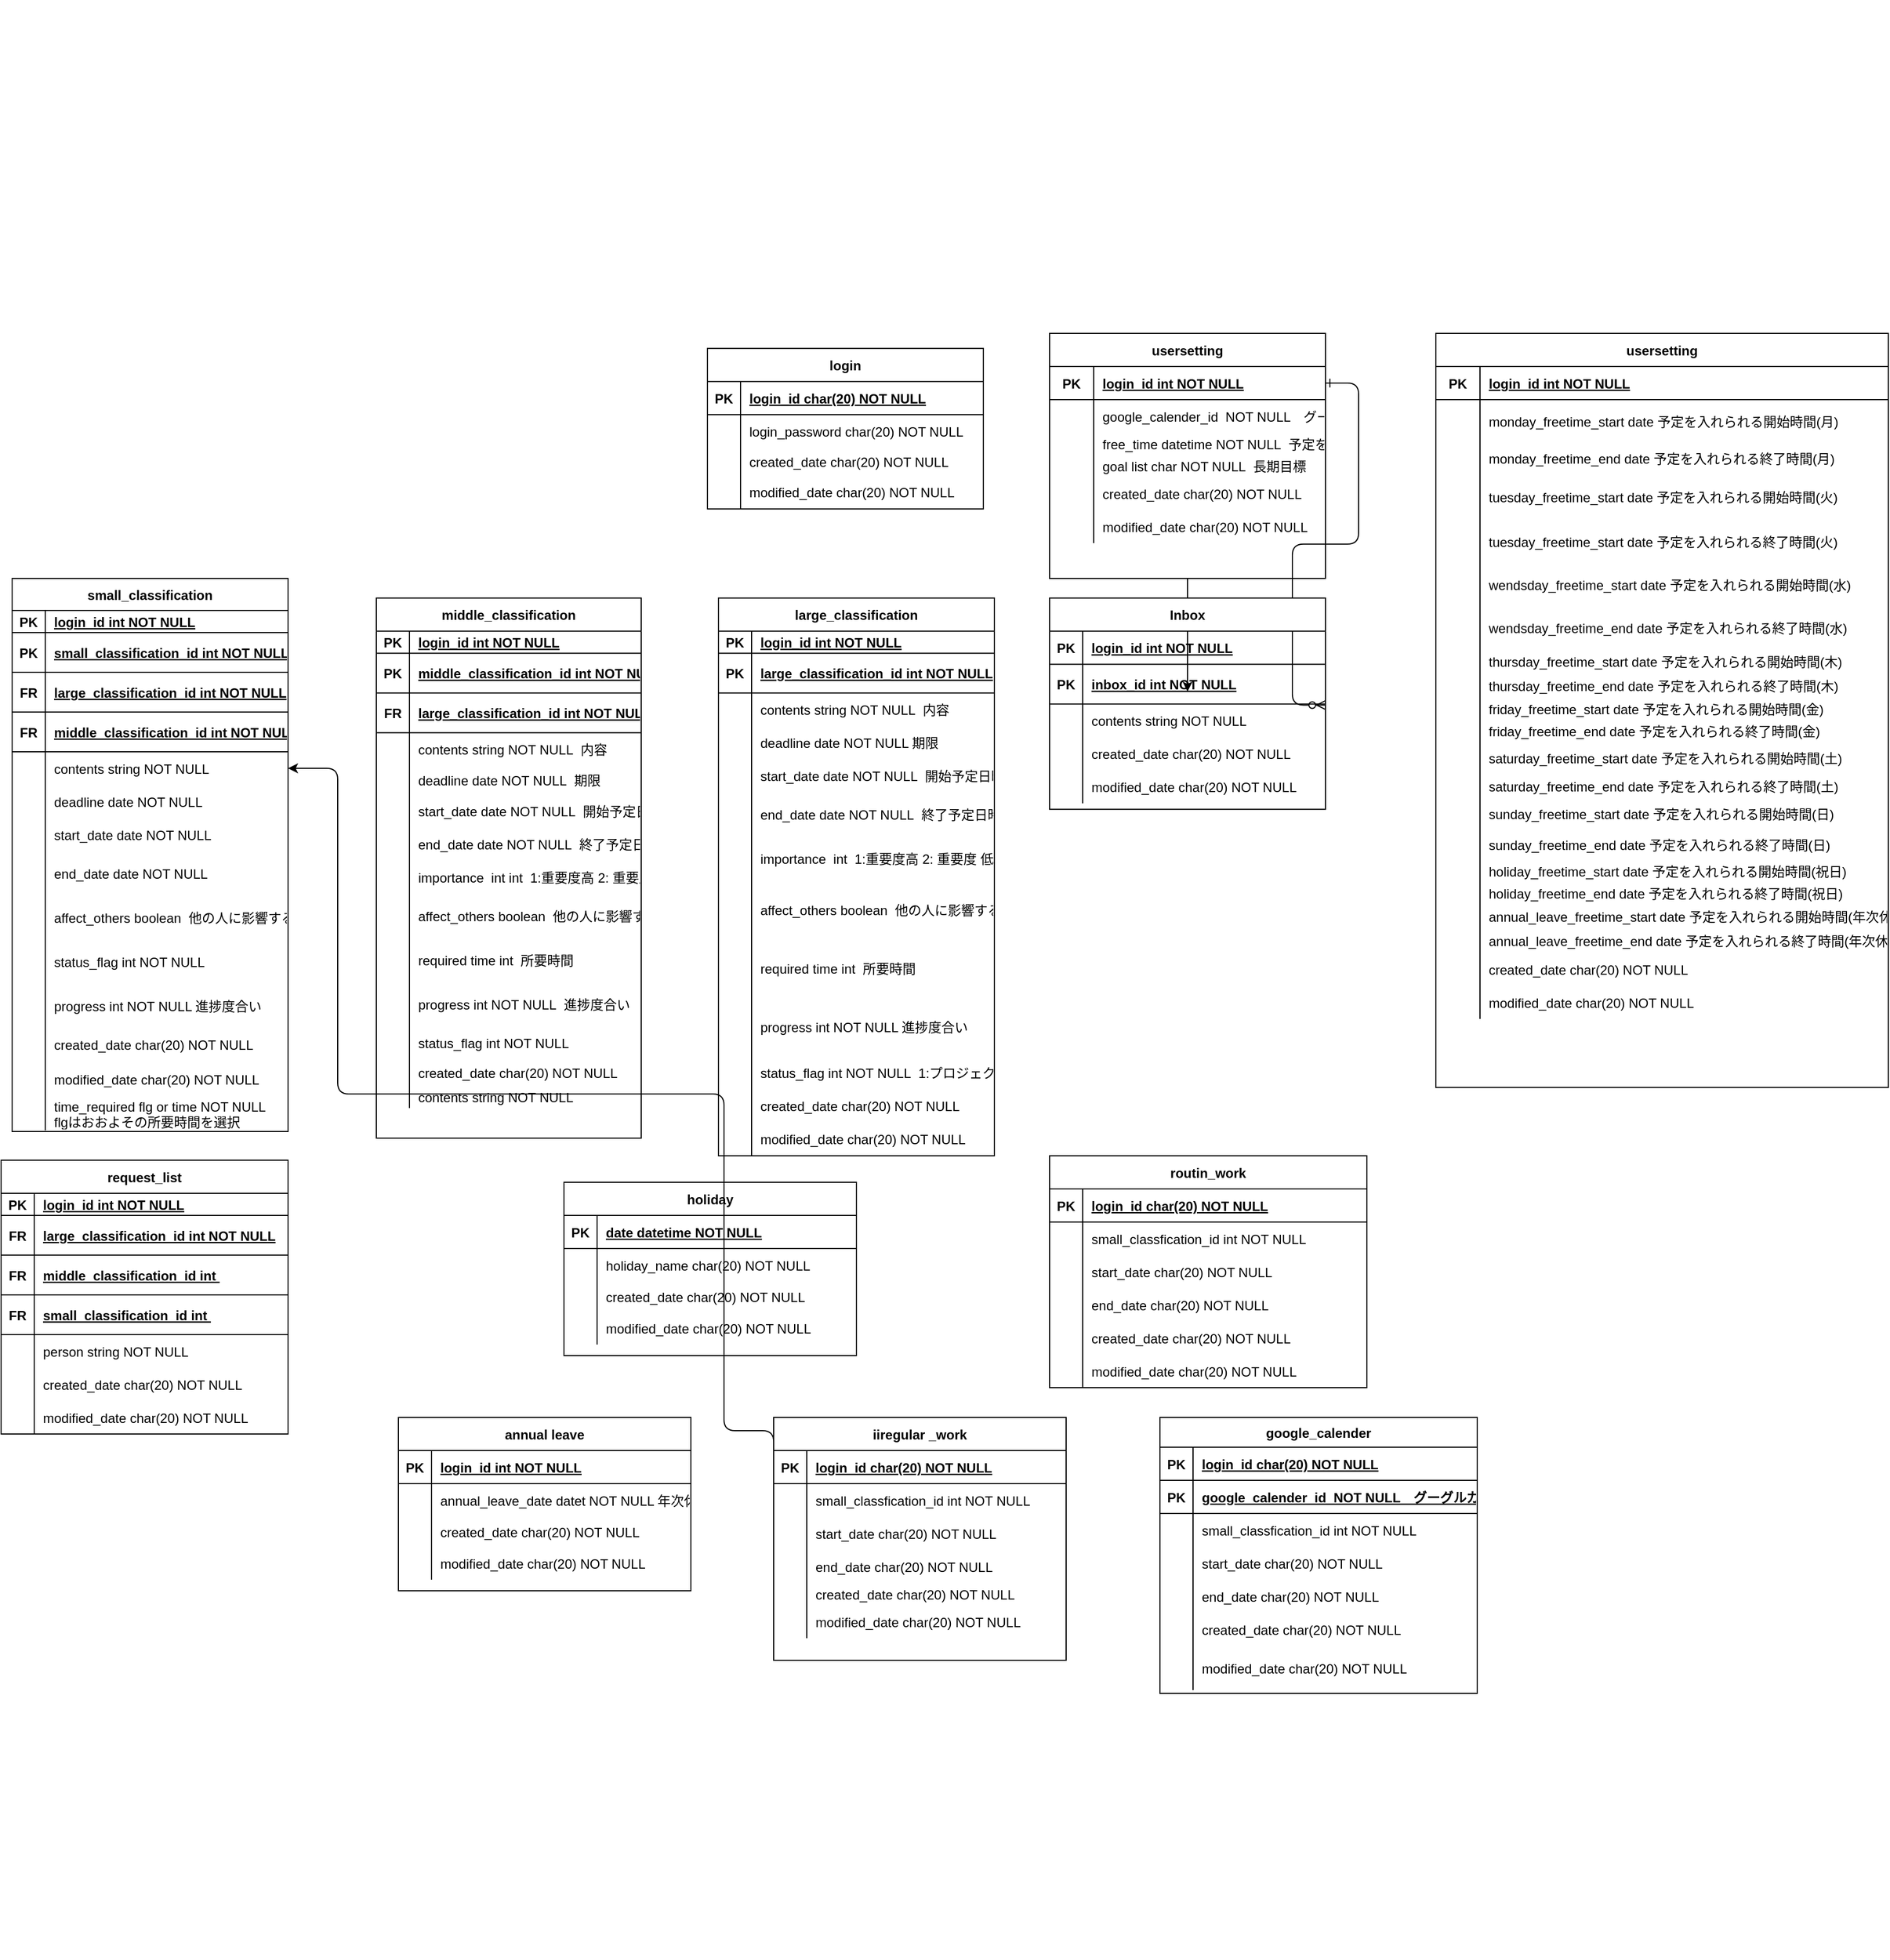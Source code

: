 <mxfile>
    <diagram id="R2lEEEUBdFMjLlhIrx00" name="Phase1">
        <mxGraphModel dx="3077" dy="2873" grid="1" gridSize="10" guides="1" tooltips="1" connect="1" arrows="1" fold="1" page="1" pageScale="1" pageWidth="850" pageHeight="1100" math="0" shadow="0" extFonts="Permanent Marker^https://fonts.googleapis.com/css?family=Permanent+Marker">
            <root>
                <object label="customer_id int NOT NULL" style="shape=partialRectangle;collapsible=0;dropTarget=0;pointerEvents=0;fillColor=none;points=[[0,0.5],[1,0.5]];portConstraint=eastwest;top=0;left=0;right=0;bottom=0;rounded=0;" rounded="0" d="0" parent="C-vyLk0tnHw3VtMMgP7b-2" vertex="1" x="30" width="220" height="30" as="alternateBounds" value="" alue="" id="C-vyLk0tnHw3VtMMgP7b-9">
                    <mxGeometry y="90" width="250" height="30" as="geometry"/>
                    <mxCell/>
                </object>
                <mxCell id="C-vyLk0tnHw3VtMMgP7b-10" value="" style="shape=partialRectangle;overflow=hidden;connectable=0;fillColor=none;top=0;left=0;bottom=0;right=0;rounded=0;" parent="C-vyLk0tnHw3VtMMgP7b-9" vertex="1">
                    <mxGeometry x="-340" y="-1200" width="1160" height="1772.997" as="geometry">
                        <mxRectangle width="30" height="30" as="alternateBounds"/>
                    </mxGeometry>
                </mxCell>
                <mxCell id="1" value="" style="edgeStyle=entityRelationEdgeStyle;endArrow=ERzeroToMany;startArrow=ERone;endFill=1;startFill=0;" parent="C-vyLk0tnHw3VtMMgP7b-10" source="3" edge="1">
                    <mxGeometry width="100" height="100" relative="1" as="geometry">
                        <mxPoint x="370" y="373.572" as="sourcePoint"/>
                        <mxPoint x="650.0" y="637.734" as="targetPoint"/>
                    </mxGeometry>
                </mxCell>
                <mxCell id="59" value="" style="edgeStyle=none;html=1;" parent="C-vyLk0tnHw3VtMMgP7b-10" source="2" edge="1">
                    <mxGeometry relative="1" as="geometry">
                        <mxPoint x="525" y="625.487" as="targetPoint"/>
                    </mxGeometry>
                </mxCell>
                <mxCell id="2" value="usersetting" style="shape=table;startSize=30;container=1;collapsible=1;childLayout=tableLayout;fixedRows=1;rowLines=0;fontStyle=1;align=center;resizeLast=1;" parent="C-vyLk0tnHw3VtMMgP7b-10" vertex="1">
                    <mxGeometry x="400" y="300.977" width="250" height="222.03" as="geometry"/>
                </mxCell>
                <mxCell id="3" value="" style="shape=partialRectangle;collapsible=0;dropTarget=0;pointerEvents=0;fillColor=none;points=[[0,0.5],[1,0.5]];portConstraint=eastwest;top=0;left=0;right=0;bottom=1;" parent="2" vertex="1">
                    <mxGeometry y="30" width="250" height="30" as="geometry"/>
                </mxCell>
                <mxCell id="4" value="PK" style="shape=partialRectangle;overflow=hidden;connectable=0;fillColor=none;top=0;left=0;bottom=0;right=0;fontStyle=1;" parent="3" vertex="1">
                    <mxGeometry width="40" height="30" as="geometry">
                        <mxRectangle width="40" height="30" as="alternateBounds"/>
                    </mxGeometry>
                </mxCell>
                <mxCell id="5" value="login_id int NOT NULL " style="shape=partialRectangle;overflow=hidden;connectable=0;fillColor=none;top=0;left=0;bottom=0;right=0;align=left;spacingLeft=6;fontStyle=5;" parent="3" vertex="1">
                    <mxGeometry x="40" width="210" height="30" as="geometry">
                        <mxRectangle width="210" height="30" as="alternateBounds"/>
                    </mxGeometry>
                </mxCell>
                <mxCell id="6" value="" style="shape=partialRectangle;collapsible=0;dropTarget=0;pointerEvents=0;fillColor=none;points=[[0,0.5],[1,0.5]];portConstraint=eastwest;top=0;left=0;right=0;bottom=0;" parent="2" vertex="1">
                    <mxGeometry y="60" width="250" height="30" as="geometry"/>
                </mxCell>
                <mxCell id="7" value="" style="shape=partialRectangle;overflow=hidden;connectable=0;fillColor=none;top=0;left=0;bottom=0;right=0;" parent="6" vertex="1">
                    <mxGeometry width="40" height="30" as="geometry">
                        <mxRectangle width="40" height="30" as="alternateBounds"/>
                    </mxGeometry>
                </mxCell>
                <mxCell id="8" value="google_calender_id  NOT NULL　グーグルカレンダー連携ID" style="shape=partialRectangle;overflow=hidden;connectable=0;fillColor=none;top=0;left=0;bottom=0;right=0;align=left;spacingLeft=6;" parent="6" vertex="1">
                    <mxGeometry x="40" width="210" height="30" as="geometry">
                        <mxRectangle width="210" height="30" as="alternateBounds"/>
                    </mxGeometry>
                </mxCell>
                <mxCell id="827" value="" style="shape=partialRectangle;collapsible=0;dropTarget=0;pointerEvents=0;fillColor=none;points=[[0,0.5],[1,0.5]];portConstraint=eastwest;top=0;left=0;right=0;bottom=0;" parent="2" vertex="1">
                    <mxGeometry y="90" width="250" height="20" as="geometry"/>
                </mxCell>
                <mxCell id="828" value="" style="shape=partialRectangle;overflow=hidden;connectable=0;fillColor=none;top=0;left=0;bottom=0;right=0;" parent="827" vertex="1">
                    <mxGeometry width="40" height="20" as="geometry">
                        <mxRectangle width="40" height="20" as="alternateBounds"/>
                    </mxGeometry>
                </mxCell>
                <mxCell id="829" value="free_time datetime NOT NULL  予定を入れられる日時" style="shape=partialRectangle;overflow=hidden;connectable=0;fillColor=none;top=0;left=0;bottom=0;right=0;align=left;spacingLeft=6;" parent="827" vertex="1">
                    <mxGeometry x="40" width="210" height="20" as="geometry">
                        <mxRectangle width="210" height="20" as="alternateBounds"/>
                    </mxGeometry>
                </mxCell>
                <mxCell id="9" value="" style="shape=partialRectangle;collapsible=0;dropTarget=0;pointerEvents=0;fillColor=none;points=[[0,0.5],[1,0.5]];portConstraint=eastwest;top=0;left=0;right=0;bottom=0;" parent="2" vertex="1">
                    <mxGeometry y="110" width="250" height="20" as="geometry"/>
                </mxCell>
                <mxCell id="10" value="" style="shape=partialRectangle;overflow=hidden;connectable=0;fillColor=none;top=0;left=0;bottom=0;right=0;" parent="9" vertex="1">
                    <mxGeometry width="40" height="20" as="geometry">
                        <mxRectangle width="40" height="20" as="alternateBounds"/>
                    </mxGeometry>
                </mxCell>
                <mxCell id="11" value="goal list char NOT NULL  長期目標" style="shape=partialRectangle;overflow=hidden;connectable=0;fillColor=none;top=0;left=0;bottom=0;right=0;align=left;spacingLeft=6;" parent="9" vertex="1">
                    <mxGeometry x="40" width="210" height="20" as="geometry">
                        <mxRectangle width="210" height="20" as="alternateBounds"/>
                    </mxGeometry>
                </mxCell>
                <mxCell id="50" value="" style="shape=partialRectangle;collapsible=0;dropTarget=0;pointerEvents=0;fillColor=none;points=[[0,0.5],[1,0.5]];portConstraint=eastwest;top=0;left=0;right=0;bottom=0;" parent="2" vertex="1">
                    <mxGeometry y="130" width="250" height="30" as="geometry"/>
                </mxCell>
                <mxCell id="51" value="" style="shape=partialRectangle;overflow=hidden;connectable=0;fillColor=none;top=0;left=0;bottom=0;right=0;" parent="50" vertex="1">
                    <mxGeometry width="40" height="30" as="geometry">
                        <mxRectangle width="40" height="30" as="alternateBounds"/>
                    </mxGeometry>
                </mxCell>
                <mxCell id="52" value="created_date char(20) NOT NULL" style="shape=partialRectangle;overflow=hidden;connectable=0;fillColor=none;top=0;left=0;bottom=0;right=0;align=left;spacingLeft=6;" parent="50" vertex="1">
                    <mxGeometry x="40" width="210" height="30" as="geometry">
                        <mxRectangle width="210" height="30" as="alternateBounds"/>
                    </mxGeometry>
                </mxCell>
                <mxCell id="53" value="" style="shape=partialRectangle;collapsible=0;dropTarget=0;pointerEvents=0;fillColor=none;points=[[0,0.5],[1,0.5]];portConstraint=eastwest;top=0;left=0;right=0;bottom=0;" parent="2" vertex="1">
                    <mxGeometry y="160" width="250" height="30" as="geometry"/>
                </mxCell>
                <mxCell id="54" value="" style="shape=partialRectangle;overflow=hidden;connectable=0;fillColor=none;top=0;left=0;bottom=0;right=0;" parent="53" vertex="1">
                    <mxGeometry width="40" height="30" as="geometry">
                        <mxRectangle width="40" height="30" as="alternateBounds"/>
                    </mxGeometry>
                </mxCell>
                <mxCell id="55" value="modified_date char(20) NOT NULL" style="shape=partialRectangle;overflow=hidden;connectable=0;fillColor=none;top=0;left=0;bottom=0;right=0;align=left;spacingLeft=6;" parent="53" vertex="1">
                    <mxGeometry x="40" width="210" height="30" as="geometry">
                        <mxRectangle width="210" height="30" as="alternateBounds"/>
                    </mxGeometry>
                </mxCell>
                <mxCell id="12" value="Inbox" style="shape=table;startSize=30;container=1;collapsible=1;childLayout=tableLayout;fixedRows=1;rowLines=0;fontStyle=1;align=center;resizeLast=1;" parent="C-vyLk0tnHw3VtMMgP7b-10" vertex="1">
                    <mxGeometry x="400" y="540.696" width="250" height="191.374" as="geometry"/>
                </mxCell>
                <mxCell id="13" value="" style="shape=partialRectangle;collapsible=0;dropTarget=0;pointerEvents=0;fillColor=none;points=[[0,0.5],[1,0.5]];portConstraint=eastwest;top=0;left=0;right=0;bottom=1;" parent="12" vertex="1">
                    <mxGeometry y="30" width="250" height="30" as="geometry"/>
                </mxCell>
                <mxCell id="14" value="PK" style="shape=partialRectangle;overflow=hidden;connectable=0;fillColor=none;top=0;left=0;bottom=0;right=0;fontStyle=1;" parent="13" vertex="1">
                    <mxGeometry width="30" height="30" as="geometry">
                        <mxRectangle width="30" height="30" as="alternateBounds"/>
                    </mxGeometry>
                </mxCell>
                <mxCell id="15" value="login_id int NOT NULL" style="shape=partialRectangle;overflow=hidden;connectable=0;fillColor=none;top=0;left=0;bottom=0;right=0;align=left;spacingLeft=6;fontStyle=5;" parent="13" vertex="1">
                    <mxGeometry x="30" width="220" height="30" as="geometry">
                        <mxRectangle width="220" height="30" as="alternateBounds"/>
                    </mxGeometry>
                </mxCell>
                <mxCell id="60" value="" style="shape=partialRectangle;collapsible=0;dropTarget=0;pointerEvents=0;fillColor=none;points=[[0,0.5],[1,0.5]];portConstraint=eastwest;top=0;left=0;right=0;bottom=1;" parent="12" vertex="1">
                    <mxGeometry y="60" width="250" height="36" as="geometry"/>
                </mxCell>
                <mxCell id="61" value="PK" style="shape=partialRectangle;overflow=hidden;connectable=0;fillColor=none;top=0;left=0;bottom=0;right=0;fontStyle=1;" parent="60" vertex="1">
                    <mxGeometry width="30" height="36" as="geometry">
                        <mxRectangle width="30" height="36" as="alternateBounds"/>
                    </mxGeometry>
                </mxCell>
                <mxCell id="62" value="inbox_id int NOT NULL" style="shape=partialRectangle;overflow=hidden;connectable=0;fillColor=none;top=0;left=0;bottom=0;right=0;align=left;spacingLeft=6;fontStyle=5;" parent="60" vertex="1">
                    <mxGeometry x="30" width="220" height="36" as="geometry">
                        <mxRectangle width="220" height="36" as="alternateBounds"/>
                    </mxGeometry>
                </mxCell>
                <mxCell id="19" value="" style="shape=partialRectangle;collapsible=0;dropTarget=0;pointerEvents=0;fillColor=none;points=[[0,0.5],[1,0.5]];portConstraint=eastwest;top=0;left=0;right=0;bottom=0;" parent="12" vertex="1">
                    <mxGeometry y="96" width="250" height="30" as="geometry"/>
                </mxCell>
                <mxCell id="20" value="" style="shape=partialRectangle;overflow=hidden;connectable=0;fillColor=none;top=0;left=0;bottom=0;right=0;" parent="19" vertex="1">
                    <mxGeometry width="30" height="30" as="geometry">
                        <mxRectangle width="30" height="30" as="alternateBounds"/>
                    </mxGeometry>
                </mxCell>
                <mxCell id="21" value="contents string NOT NULL" style="shape=partialRectangle;overflow=hidden;connectable=0;fillColor=none;top=0;left=0;bottom=0;right=0;align=left;spacingLeft=6;" parent="19" vertex="1">
                    <mxGeometry x="30" width="220" height="30" as="geometry">
                        <mxRectangle width="220" height="30" as="alternateBounds"/>
                    </mxGeometry>
                </mxCell>
                <mxCell id="71" value="" style="shape=partialRectangle;collapsible=0;dropTarget=0;pointerEvents=0;fillColor=none;points=[[0,0.5],[1,0.5]];portConstraint=eastwest;top=0;left=0;right=0;bottom=0;" parent="12" vertex="1">
                    <mxGeometry y="126" width="250" height="30" as="geometry"/>
                </mxCell>
                <mxCell id="72" value="" style="shape=partialRectangle;overflow=hidden;connectable=0;fillColor=none;top=0;left=0;bottom=0;right=0;" parent="71" vertex="1">
                    <mxGeometry width="30" height="30" as="geometry">
                        <mxRectangle width="30" height="30" as="alternateBounds"/>
                    </mxGeometry>
                </mxCell>
                <mxCell id="73" value="created_date char(20) NOT NULL" style="shape=partialRectangle;overflow=hidden;connectable=0;fillColor=none;top=0;left=0;bottom=0;right=0;align=left;spacingLeft=6;" parent="71" vertex="1">
                    <mxGeometry x="30" width="220" height="30" as="geometry">
                        <mxRectangle width="220" height="30" as="alternateBounds"/>
                    </mxGeometry>
                </mxCell>
                <mxCell id="87" value="" style="shape=partialRectangle;collapsible=0;dropTarget=0;pointerEvents=0;fillColor=none;points=[[0,0.5],[1,0.5]];portConstraint=eastwest;top=0;left=0;right=0;bottom=0;" parent="12" vertex="1">
                    <mxGeometry y="156" width="250" height="30" as="geometry"/>
                </mxCell>
                <mxCell id="88" value="" style="shape=partialRectangle;overflow=hidden;connectable=0;fillColor=none;top=0;left=0;bottom=0;right=0;" parent="87" vertex="1">
                    <mxGeometry width="30" height="30" as="geometry">
                        <mxRectangle width="30" height="30" as="alternateBounds"/>
                    </mxGeometry>
                </mxCell>
                <mxCell id="89" value="modified_date char(20) NOT NULL" style="shape=partialRectangle;overflow=hidden;connectable=0;fillColor=none;top=0;left=0;bottom=0;right=0;align=left;spacingLeft=6;" parent="87" vertex="1">
                    <mxGeometry x="30" width="220" height="30" as="geometry">
                        <mxRectangle width="220" height="30" as="alternateBounds"/>
                    </mxGeometry>
                </mxCell>
                <mxCell id="22" value="login" style="shape=table;startSize=30;container=1;collapsible=1;childLayout=tableLayout;fixedRows=1;rowLines=0;fontStyle=1;align=center;resizeLast=1;" parent="C-vyLk0tnHw3VtMMgP7b-10" vertex="1">
                    <mxGeometry x="90" y="314.587" width="250" height="145.413" as="geometry"/>
                </mxCell>
                <mxCell id="23" value="" style="shape=partialRectangle;collapsible=0;dropTarget=0;pointerEvents=0;fillColor=none;points=[[0,0.5],[1,0.5]];portConstraint=eastwest;top=0;left=0;right=0;bottom=1;" parent="22" vertex="1">
                    <mxGeometry y="30" width="250" height="30" as="geometry"/>
                </mxCell>
                <mxCell id="24" value="PK" style="shape=partialRectangle;overflow=hidden;connectable=0;fillColor=none;top=0;left=0;bottom=0;right=0;fontStyle=1;" parent="23" vertex="1">
                    <mxGeometry width="30" height="30" as="geometry">
                        <mxRectangle width="30" height="30" as="alternateBounds"/>
                    </mxGeometry>
                </mxCell>
                <mxCell id="25" value="login_id char(20) NOT NULL" style="shape=partialRectangle;overflow=hidden;connectable=0;fillColor=none;top=0;left=0;bottom=0;right=0;align=left;spacingLeft=6;fontStyle=5;" parent="23" vertex="1">
                    <mxGeometry x="30" width="220" height="30" as="geometry">
                        <mxRectangle width="220" height="30" as="alternateBounds"/>
                    </mxGeometry>
                </mxCell>
                <mxCell id="29" value="" style="shape=partialRectangle;collapsible=0;dropTarget=0;pointerEvents=0;fillColor=none;points=[[0,0.5],[1,0.5]];portConstraint=eastwest;top=0;left=0;right=0;bottom=0;" parent="22" vertex="1">
                    <mxGeometry y="60" width="250" height="30" as="geometry"/>
                </mxCell>
                <mxCell id="30" value="" style="shape=partialRectangle;overflow=hidden;connectable=0;fillColor=none;top=0;left=0;bottom=0;right=0;" parent="29" vertex="1">
                    <mxGeometry width="30" height="30" as="geometry">
                        <mxRectangle width="30" height="30" as="alternateBounds"/>
                    </mxGeometry>
                </mxCell>
                <mxCell id="31" value="login_password char(20) NOT NULL" style="shape=partialRectangle;overflow=hidden;connectable=0;fillColor=none;top=0;left=0;bottom=0;right=0;align=left;spacingLeft=6;" parent="29" vertex="1">
                    <mxGeometry x="30" width="220" height="30" as="geometry">
                        <mxRectangle width="220" height="30" as="alternateBounds"/>
                    </mxGeometry>
                </mxCell>
                <mxCell id="34" value="" style="shape=partialRectangle;collapsible=0;dropTarget=0;pointerEvents=0;fillColor=none;points=[[0,0.5],[1,0.5]];portConstraint=eastwest;top=0;left=0;right=0;bottom=0;" parent="22" vertex="1">
                    <mxGeometry y="90" width="250" height="25" as="geometry"/>
                </mxCell>
                <mxCell id="35" value="" style="shape=partialRectangle;overflow=hidden;connectable=0;fillColor=none;top=0;left=0;bottom=0;right=0;" parent="34" vertex="1">
                    <mxGeometry width="30" height="25" as="geometry">
                        <mxRectangle width="30" height="25" as="alternateBounds"/>
                    </mxGeometry>
                </mxCell>
                <mxCell id="36" value="created_date char(20) NOT NULL" style="shape=partialRectangle;overflow=hidden;connectable=0;fillColor=none;top=0;left=0;bottom=0;right=0;align=left;spacingLeft=6;" parent="34" vertex="1">
                    <mxGeometry x="30" width="220" height="25" as="geometry">
                        <mxRectangle width="220" height="25" as="alternateBounds"/>
                    </mxGeometry>
                </mxCell>
                <mxCell id="37" value="" style="shape=partialRectangle;collapsible=0;dropTarget=0;pointerEvents=0;fillColor=none;points=[[0,0.5],[1,0.5]];portConstraint=eastwest;top=0;left=0;right=0;bottom=0;" parent="22" vertex="1">
                    <mxGeometry y="115" width="250" height="30" as="geometry"/>
                </mxCell>
                <mxCell id="38" value="" style="shape=partialRectangle;overflow=hidden;connectable=0;fillColor=none;top=0;left=0;bottom=0;right=0;" parent="37" vertex="1">
                    <mxGeometry width="30" height="30" as="geometry">
                        <mxRectangle width="30" height="30" as="alternateBounds"/>
                    </mxGeometry>
                </mxCell>
                <mxCell id="39" value="modified_date char(20) NOT NULL" style="shape=partialRectangle;overflow=hidden;connectable=0;fillColor=none;top=0;left=0;bottom=0;right=0;align=left;spacingLeft=6;" parent="37" vertex="1">
                    <mxGeometry x="30" width="220" height="30" as="geometry">
                        <mxRectangle width="220" height="30" as="alternateBounds"/>
                    </mxGeometry>
                </mxCell>
                <mxCell id="74" value="large_classification" style="shape=table;startSize=30;container=1;collapsible=1;childLayout=tableLayout;fixedRows=1;rowLines=0;fontStyle=1;align=center;resizeLast=1;" parent="C-vyLk0tnHw3VtMMgP7b-10" vertex="1">
                    <mxGeometry x="100" y="540.693" width="250" height="505.307" as="geometry"/>
                </mxCell>
                <mxCell id="75" value="" style="shape=partialRectangle;collapsible=0;dropTarget=0;pointerEvents=0;fillColor=none;points=[[0,0.5],[1,0.5]];portConstraint=eastwest;top=0;left=0;right=0;bottom=1;" parent="74" vertex="1">
                    <mxGeometry y="30" width="250" height="20" as="geometry"/>
                </mxCell>
                <mxCell id="76" value="PK" style="shape=partialRectangle;overflow=hidden;connectable=0;fillColor=none;top=0;left=0;bottom=0;right=0;fontStyle=1;" parent="75" vertex="1">
                    <mxGeometry width="30" height="20" as="geometry">
                        <mxRectangle width="30" height="20" as="alternateBounds"/>
                    </mxGeometry>
                </mxCell>
                <mxCell id="77" value="login_id int NOT NULL" style="shape=partialRectangle;overflow=hidden;connectable=0;fillColor=none;top=0;left=0;bottom=0;right=0;align=left;spacingLeft=6;fontStyle=5;" parent="75" vertex="1">
                    <mxGeometry x="30" width="220" height="20" as="geometry">
                        <mxRectangle width="220" height="20" as="alternateBounds"/>
                    </mxGeometry>
                </mxCell>
                <mxCell id="78" value="" style="shape=partialRectangle;collapsible=0;dropTarget=0;pointerEvents=0;fillColor=none;points=[[0,0.5],[1,0.5]];portConstraint=eastwest;top=0;left=0;right=0;bottom=1;" parent="74" vertex="1">
                    <mxGeometry y="50" width="250" height="36" as="geometry"/>
                </mxCell>
                <mxCell id="79" value="PK" style="shape=partialRectangle;overflow=hidden;connectable=0;fillColor=none;top=0;left=0;bottom=0;right=0;fontStyle=1;" parent="78" vertex="1">
                    <mxGeometry width="30" height="36" as="geometry">
                        <mxRectangle width="30" height="36" as="alternateBounds"/>
                    </mxGeometry>
                </mxCell>
                <mxCell id="80" value="large_classification_id int NOT NULL" style="shape=partialRectangle;overflow=hidden;connectable=0;fillColor=none;top=0;left=0;bottom=0;right=0;align=left;spacingLeft=6;fontStyle=5;" parent="78" vertex="1">
                    <mxGeometry x="30" width="220" height="36" as="geometry">
                        <mxRectangle width="220" height="36" as="alternateBounds"/>
                    </mxGeometry>
                </mxCell>
                <mxCell id="81" value="" style="shape=partialRectangle;collapsible=0;dropTarget=0;pointerEvents=0;fillColor=none;points=[[0,0.5],[1,0.5]];portConstraint=eastwest;top=0;left=0;right=0;bottom=0;" parent="74" vertex="1">
                    <mxGeometry y="86" width="250" height="30" as="geometry"/>
                </mxCell>
                <mxCell id="82" value="" style="shape=partialRectangle;overflow=hidden;connectable=0;fillColor=none;top=0;left=0;bottom=0;right=0;" parent="81" vertex="1">
                    <mxGeometry width="30" height="30" as="geometry">
                        <mxRectangle width="30" height="30" as="alternateBounds"/>
                    </mxGeometry>
                </mxCell>
                <mxCell id="83" value="contents string NOT NULL  内容" style="shape=partialRectangle;overflow=hidden;connectable=0;fillColor=none;top=0;left=0;bottom=0;right=0;align=left;spacingLeft=6;" parent="81" vertex="1">
                    <mxGeometry x="30" width="220" height="30" as="geometry">
                        <mxRectangle width="220" height="30" as="alternateBounds"/>
                    </mxGeometry>
                </mxCell>
                <mxCell id="118" value="" style="shape=partialRectangle;collapsible=0;dropTarget=0;pointerEvents=0;fillColor=none;points=[[0,0.5],[1,0.5]];portConstraint=eastwest;top=0;left=0;right=0;bottom=0;" parent="74" vertex="1">
                    <mxGeometry y="116" width="250" height="30" as="geometry"/>
                </mxCell>
                <mxCell id="119" value="" style="shape=partialRectangle;overflow=hidden;connectable=0;fillColor=none;top=0;left=0;bottom=0;right=0;" parent="118" vertex="1">
                    <mxGeometry width="30" height="30" as="geometry">
                        <mxRectangle width="30" height="30" as="alternateBounds"/>
                    </mxGeometry>
                </mxCell>
                <mxCell id="120" value="deadline date NOT NULL 期限" style="shape=partialRectangle;overflow=hidden;connectable=0;fillColor=none;top=0;left=0;bottom=0;right=0;align=left;spacingLeft=6;" parent="118" vertex="1">
                    <mxGeometry x="30" width="220" height="30" as="geometry">
                        <mxRectangle width="220" height="30" as="alternateBounds"/>
                    </mxGeometry>
                </mxCell>
                <mxCell id="121" value="" style="shape=partialRectangle;collapsible=0;dropTarget=0;pointerEvents=0;fillColor=none;points=[[0,0.5],[1,0.5]];portConstraint=eastwest;top=0;left=0;right=0;bottom=0;" parent="74" vertex="1">
                    <mxGeometry y="146" width="250" height="30" as="geometry"/>
                </mxCell>
                <mxCell id="122" value="" style="shape=partialRectangle;overflow=hidden;connectable=0;fillColor=none;top=0;left=0;bottom=0;right=0;" parent="121" vertex="1">
                    <mxGeometry width="30" height="30" as="geometry">
                        <mxRectangle width="30" height="30" as="alternateBounds"/>
                    </mxGeometry>
                </mxCell>
                <mxCell id="123" value="start_date date NOT NULL  開始予定日時" style="shape=partialRectangle;overflow=hidden;connectable=0;fillColor=none;top=0;left=0;bottom=0;right=0;align=left;spacingLeft=6;" parent="121" vertex="1">
                    <mxGeometry x="30" width="220" height="30" as="geometry">
                        <mxRectangle width="220" height="30" as="alternateBounds"/>
                    </mxGeometry>
                </mxCell>
                <mxCell id="124" value="" style="shape=partialRectangle;collapsible=0;dropTarget=0;pointerEvents=0;fillColor=none;points=[[0,0.5],[1,0.5]];portConstraint=eastwest;top=0;left=0;right=0;bottom=0;" parent="74" vertex="1">
                    <mxGeometry y="176" width="250" height="40" as="geometry"/>
                </mxCell>
                <mxCell id="125" value="" style="shape=partialRectangle;overflow=hidden;connectable=0;fillColor=none;top=0;left=0;bottom=0;right=0;" parent="124" vertex="1">
                    <mxGeometry width="30" height="40" as="geometry">
                        <mxRectangle width="30" height="40" as="alternateBounds"/>
                    </mxGeometry>
                </mxCell>
                <mxCell id="126" value="end_date date NOT NULL  終了予定日時" style="shape=partialRectangle;overflow=hidden;connectable=0;fillColor=none;top=0;left=0;bottom=0;right=0;align=left;spacingLeft=6;" parent="124" vertex="1">
                    <mxGeometry x="30" width="220" height="40" as="geometry">
                        <mxRectangle width="220" height="40" as="alternateBounds"/>
                    </mxGeometry>
                </mxCell>
                <mxCell id="789" value="" style="shape=partialRectangle;collapsible=0;dropTarget=0;pointerEvents=0;fillColor=none;points=[[0,0.5],[1,0.5]];portConstraint=eastwest;top=0;left=0;right=0;bottom=0;" parent="74" vertex="1">
                    <mxGeometry y="216" width="250" height="40" as="geometry"/>
                </mxCell>
                <mxCell id="790" value="" style="shape=partialRectangle;overflow=hidden;connectable=0;fillColor=none;top=0;left=0;bottom=0;right=0;" parent="789" vertex="1">
                    <mxGeometry width="30" height="40" as="geometry">
                        <mxRectangle width="30" height="40" as="alternateBounds"/>
                    </mxGeometry>
                </mxCell>
                <mxCell id="791" value="importance  int  1:重要度高 2: 重要度 低(重要度と緊急度の掛け合わせでタスクの優先順位を決める)" style="shape=partialRectangle;overflow=hidden;connectable=0;fillColor=none;top=0;left=0;bottom=0;right=0;align=left;spacingLeft=6;" parent="789" vertex="1">
                    <mxGeometry x="30" width="220" height="40" as="geometry">
                        <mxRectangle width="220" height="40" as="alternateBounds"/>
                    </mxGeometry>
                </mxCell>
                <mxCell id="Qy86Fo9TBwsfa1IcQzaW-965" value="" style="shape=partialRectangle;collapsible=0;dropTarget=0;pointerEvents=0;fillColor=none;points=[[0,0.5],[1,0.5]];portConstraint=eastwest;top=0;left=0;right=0;bottom=0;" vertex="1" parent="74">
                    <mxGeometry y="256" width="250" height="53" as="geometry"/>
                </mxCell>
                <mxCell id="Qy86Fo9TBwsfa1IcQzaW-966" value="" style="shape=partialRectangle;overflow=hidden;connectable=0;fillColor=none;top=0;left=0;bottom=0;right=0;" vertex="1" parent="Qy86Fo9TBwsfa1IcQzaW-965">
                    <mxGeometry width="30" height="53" as="geometry">
                        <mxRectangle width="30" height="53" as="alternateBounds"/>
                    </mxGeometry>
                </mxCell>
                <mxCell id="Qy86Fo9TBwsfa1IcQzaW-967" value="affect_others boolean  他の人に影響するか" style="shape=partialRectangle;overflow=hidden;connectable=0;fillColor=none;top=0;left=0;bottom=0;right=0;align=left;spacingLeft=6;" vertex="1" parent="Qy86Fo9TBwsfa1IcQzaW-965">
                    <mxGeometry x="30" width="220" height="53" as="geometry">
                        <mxRectangle width="220" height="53" as="alternateBounds"/>
                    </mxGeometry>
                </mxCell>
                <mxCell id="Qy86Fo9TBwsfa1IcQzaW-959" value="" style="shape=partialRectangle;collapsible=0;dropTarget=0;pointerEvents=0;fillColor=none;points=[[0,0.5],[1,0.5]];portConstraint=eastwest;top=0;left=0;right=0;bottom=0;" vertex="1" parent="74">
                    <mxGeometry y="309" width="250" height="53" as="geometry"/>
                </mxCell>
                <mxCell id="Qy86Fo9TBwsfa1IcQzaW-960" value="" style="shape=partialRectangle;overflow=hidden;connectable=0;fillColor=none;top=0;left=0;bottom=0;right=0;" vertex="1" parent="Qy86Fo9TBwsfa1IcQzaW-959">
                    <mxGeometry width="30" height="53" as="geometry">
                        <mxRectangle width="30" height="53" as="alternateBounds"/>
                    </mxGeometry>
                </mxCell>
                <mxCell id="Qy86Fo9TBwsfa1IcQzaW-961" value="required time int  所要時間" style="shape=partialRectangle;overflow=hidden;connectable=0;fillColor=none;top=0;left=0;bottom=0;right=0;align=left;spacingLeft=6;" vertex="1" parent="Qy86Fo9TBwsfa1IcQzaW-959">
                    <mxGeometry x="30" width="220" height="53" as="geometry">
                        <mxRectangle width="220" height="53" as="alternateBounds"/>
                    </mxGeometry>
                </mxCell>
                <mxCell id="127" value="" style="shape=partialRectangle;collapsible=0;dropTarget=0;pointerEvents=0;fillColor=none;points=[[0,0.5],[1,0.5]];portConstraint=eastwest;top=0;left=0;right=0;bottom=0;" parent="74" vertex="1">
                    <mxGeometry y="362" width="250" height="53" as="geometry"/>
                </mxCell>
                <mxCell id="128" value="" style="shape=partialRectangle;overflow=hidden;connectable=0;fillColor=none;top=0;left=0;bottom=0;right=0;" parent="127" vertex="1">
                    <mxGeometry width="30" height="53" as="geometry">
                        <mxRectangle width="30" height="53" as="alternateBounds"/>
                    </mxGeometry>
                </mxCell>
                <mxCell id="129" value="progress int NOT NULL 進捗度合い" style="shape=partialRectangle;overflow=hidden;connectable=0;fillColor=none;top=0;left=0;bottom=0;right=0;align=left;spacingLeft=6;" parent="127" vertex="1">
                    <mxGeometry x="30" width="220" height="53" as="geometry">
                        <mxRectangle width="220" height="53" as="alternateBounds"/>
                    </mxGeometry>
                </mxCell>
                <mxCell id="780" value="" style="shape=partialRectangle;collapsible=0;dropTarget=0;pointerEvents=0;fillColor=none;points=[[0,0.5],[1,0.5]];portConstraint=eastwest;top=0;left=0;right=0;bottom=0;" parent="74" vertex="1">
                    <mxGeometry y="415" width="250" height="30" as="geometry"/>
                </mxCell>
                <mxCell id="781" value="" style="shape=partialRectangle;overflow=hidden;connectable=0;fillColor=none;top=0;left=0;bottom=0;right=0;" parent="780" vertex="1">
                    <mxGeometry width="30" height="30" as="geometry">
                        <mxRectangle width="30" height="30" as="alternateBounds"/>
                    </mxGeometry>
                </mxCell>
                <mxCell id="782" value="status_flag int NOT NULL  1:プロジェクト 2:完了 3.いつかやるタスク 4:依頼タスク(依頼前)  5:依頼タスク(依頼後)" style="shape=partialRectangle;overflow=hidden;connectable=0;fillColor=none;top=0;left=0;bottom=0;right=0;align=left;spacingLeft=6;" parent="780" vertex="1">
                    <mxGeometry x="30" width="220" height="30" as="geometry">
                        <mxRectangle width="220" height="30" as="alternateBounds"/>
                    </mxGeometry>
                </mxCell>
                <mxCell id="84" value="" style="shape=partialRectangle;collapsible=0;dropTarget=0;pointerEvents=0;fillColor=none;points=[[0,0.5],[1,0.5]];portConstraint=eastwest;top=0;left=0;right=0;bottom=0;" parent="74" vertex="1">
                    <mxGeometry y="445" width="250" height="30" as="geometry"/>
                </mxCell>
                <mxCell id="85" value="" style="shape=partialRectangle;overflow=hidden;connectable=0;fillColor=none;top=0;left=0;bottom=0;right=0;" parent="84" vertex="1">
                    <mxGeometry width="30" height="30" as="geometry">
                        <mxRectangle width="30" height="30" as="alternateBounds"/>
                    </mxGeometry>
                </mxCell>
                <mxCell id="86" value="created_date char(20) NOT NULL" style="shape=partialRectangle;overflow=hidden;connectable=0;fillColor=none;top=0;left=0;bottom=0;right=0;align=left;spacingLeft=6;" parent="84" vertex="1">
                    <mxGeometry x="30" width="220" height="30" as="geometry">
                        <mxRectangle width="220" height="30" as="alternateBounds"/>
                    </mxGeometry>
                </mxCell>
                <mxCell id="115" value="" style="shape=partialRectangle;collapsible=0;dropTarget=0;pointerEvents=0;fillColor=none;points=[[0,0.5],[1,0.5]];portConstraint=eastwest;top=0;left=0;right=0;bottom=0;" parent="74" vertex="1">
                    <mxGeometry y="475" width="250" height="30" as="geometry"/>
                </mxCell>
                <mxCell id="116" value="" style="shape=partialRectangle;overflow=hidden;connectable=0;fillColor=none;top=0;left=0;bottom=0;right=0;" parent="115" vertex="1">
                    <mxGeometry width="30" height="30" as="geometry">
                        <mxRectangle width="30" height="30" as="alternateBounds"/>
                    </mxGeometry>
                </mxCell>
                <mxCell id="117" value="modified_date char(20) NOT NULL" style="shape=partialRectangle;overflow=hidden;connectable=0;fillColor=none;top=0;left=0;bottom=0;right=0;align=left;spacingLeft=6;" parent="115" vertex="1">
                    <mxGeometry x="30" width="220" height="30" as="geometry">
                        <mxRectangle width="220" height="30" as="alternateBounds"/>
                    </mxGeometry>
                </mxCell>
                <mxCell id="483" value="middle_classification" style="shape=table;startSize=30;container=1;collapsible=1;childLayout=tableLayout;fixedRows=1;rowLines=0;fontStyle=1;align=center;resizeLast=1;" parent="C-vyLk0tnHw3VtMMgP7b-10" vertex="1">
                    <mxGeometry x="-210" y="540.69" width="240" height="489.31" as="geometry"/>
                </mxCell>
                <mxCell id="484" value="" style="shape=partialRectangle;collapsible=0;dropTarget=0;pointerEvents=0;fillColor=none;points=[[0,0.5],[1,0.5]];portConstraint=eastwest;top=0;left=0;right=0;bottom=1;" parent="483" vertex="1">
                    <mxGeometry y="30" width="240" height="20" as="geometry"/>
                </mxCell>
                <mxCell id="485" value="PK" style="shape=partialRectangle;overflow=hidden;connectable=0;fillColor=none;top=0;left=0;bottom=0;right=0;fontStyle=1;" parent="484" vertex="1">
                    <mxGeometry width="30" height="20" as="geometry">
                        <mxRectangle width="30" height="20" as="alternateBounds"/>
                    </mxGeometry>
                </mxCell>
                <mxCell id="486" value="login_id int NOT NULL" style="shape=partialRectangle;overflow=hidden;connectable=0;fillColor=none;top=0;left=0;bottom=0;right=0;align=left;spacingLeft=6;fontStyle=5;" parent="484" vertex="1">
                    <mxGeometry x="30" width="210" height="20" as="geometry">
                        <mxRectangle width="210" height="20" as="alternateBounds"/>
                    </mxGeometry>
                </mxCell>
                <mxCell id="487" value="" style="shape=partialRectangle;collapsible=0;dropTarget=0;pointerEvents=0;fillColor=none;points=[[0,0.5],[1,0.5]];portConstraint=eastwest;top=0;left=0;right=0;bottom=1;" parent="483" vertex="1">
                    <mxGeometry y="50" width="240" height="36" as="geometry"/>
                </mxCell>
                <mxCell id="488" value="PK" style="shape=partialRectangle;overflow=hidden;connectable=0;fillColor=none;top=0;left=0;bottom=0;right=0;fontStyle=1;" parent="487" vertex="1">
                    <mxGeometry width="30" height="36" as="geometry">
                        <mxRectangle width="30" height="36" as="alternateBounds"/>
                    </mxGeometry>
                </mxCell>
                <mxCell id="489" value="middle_classification_id int NOT NULL" style="shape=partialRectangle;overflow=hidden;connectable=0;fillColor=none;top=0;left=0;bottom=0;right=0;align=left;spacingLeft=6;fontStyle=5;" parent="487" vertex="1">
                    <mxGeometry x="30" width="210" height="36" as="geometry">
                        <mxRectangle width="210" height="36" as="alternateBounds"/>
                    </mxGeometry>
                </mxCell>
                <mxCell id="546" value="" style="shape=partialRectangle;collapsible=0;dropTarget=0;pointerEvents=0;fillColor=none;points=[[0,0.5],[1,0.5]];portConstraint=eastwest;top=0;left=0;right=0;bottom=1;" parent="483" vertex="1">
                    <mxGeometry y="86" width="240" height="36" as="geometry"/>
                </mxCell>
                <mxCell id="547" value="FR" style="shape=partialRectangle;overflow=hidden;connectable=0;fillColor=none;top=0;left=0;bottom=0;right=0;fontStyle=1;" parent="546" vertex="1">
                    <mxGeometry width="30" height="36" as="geometry">
                        <mxRectangle width="30" height="36" as="alternateBounds"/>
                    </mxGeometry>
                </mxCell>
                <mxCell id="548" value="large_classification_id int NOT NULL" style="shape=partialRectangle;overflow=hidden;connectable=0;fillColor=none;top=0;left=0;bottom=0;right=0;align=left;spacingLeft=6;fontStyle=5;" parent="546" vertex="1">
                    <mxGeometry x="30" width="210" height="36" as="geometry">
                        <mxRectangle width="210" height="36" as="alternateBounds"/>
                    </mxGeometry>
                </mxCell>
                <mxCell id="490" value="" style="shape=partialRectangle;collapsible=0;dropTarget=0;pointerEvents=0;fillColor=none;points=[[0,0.5],[1,0.5]];portConstraint=eastwest;top=0;left=0;right=0;bottom=0;" parent="483" vertex="1">
                    <mxGeometry y="122" width="240" height="30" as="geometry"/>
                </mxCell>
                <mxCell id="491" value="" style="shape=partialRectangle;overflow=hidden;connectable=0;fillColor=none;top=0;left=0;bottom=0;right=0;" parent="490" vertex="1">
                    <mxGeometry width="30" height="30" as="geometry">
                        <mxRectangle width="30" height="30" as="alternateBounds"/>
                    </mxGeometry>
                </mxCell>
                <mxCell id="492" value="contents string NOT NULL  内容" style="shape=partialRectangle;overflow=hidden;connectable=0;fillColor=none;top=0;left=0;bottom=0;right=0;align=left;spacingLeft=6;" parent="490" vertex="1">
                    <mxGeometry x="30" width="210" height="30" as="geometry">
                        <mxRectangle width="210" height="30" as="alternateBounds"/>
                    </mxGeometry>
                </mxCell>
                <mxCell id="493" value="" style="shape=partialRectangle;collapsible=0;dropTarget=0;pointerEvents=0;fillColor=none;points=[[0,0.5],[1,0.5]];portConstraint=eastwest;top=0;left=0;right=0;bottom=0;" parent="483" vertex="1">
                    <mxGeometry y="152" width="240" height="26" as="geometry"/>
                </mxCell>
                <mxCell id="494" value="" style="shape=partialRectangle;overflow=hidden;connectable=0;fillColor=none;top=0;left=0;bottom=0;right=0;" parent="493" vertex="1">
                    <mxGeometry width="30" height="26" as="geometry">
                        <mxRectangle width="30" height="26" as="alternateBounds"/>
                    </mxGeometry>
                </mxCell>
                <mxCell id="495" value="deadline date NOT NULL  期限" style="shape=partialRectangle;overflow=hidden;connectable=0;fillColor=none;top=0;left=0;bottom=0;right=0;align=left;spacingLeft=6;" parent="493" vertex="1">
                    <mxGeometry x="30" width="210" height="26" as="geometry">
                        <mxRectangle width="210" height="26" as="alternateBounds"/>
                    </mxGeometry>
                </mxCell>
                <mxCell id="496" value="" style="shape=partialRectangle;collapsible=0;dropTarget=0;pointerEvents=0;fillColor=none;points=[[0,0.5],[1,0.5]];portConstraint=eastwest;top=0;left=0;right=0;bottom=0;" parent="483" vertex="1">
                    <mxGeometry y="178" width="240" height="30" as="geometry"/>
                </mxCell>
                <mxCell id="497" value="" style="shape=partialRectangle;overflow=hidden;connectable=0;fillColor=none;top=0;left=0;bottom=0;right=0;" parent="496" vertex="1">
                    <mxGeometry width="30" height="30" as="geometry">
                        <mxRectangle width="30" height="30" as="alternateBounds"/>
                    </mxGeometry>
                </mxCell>
                <mxCell id="498" value="start_date date NOT NULL  開始予定日時" style="shape=partialRectangle;overflow=hidden;connectable=0;fillColor=none;top=0;left=0;bottom=0;right=0;align=left;spacingLeft=6;" parent="496" vertex="1">
                    <mxGeometry x="30" width="210" height="30" as="geometry">
                        <mxRectangle width="210" height="30" as="alternateBounds"/>
                    </mxGeometry>
                </mxCell>
                <mxCell id="499" value="" style="shape=partialRectangle;collapsible=0;dropTarget=0;pointerEvents=0;fillColor=none;points=[[0,0.5],[1,0.5]];portConstraint=eastwest;top=0;left=0;right=0;bottom=0;" parent="483" vertex="1">
                    <mxGeometry y="208" width="240" height="30" as="geometry"/>
                </mxCell>
                <mxCell id="500" value="" style="shape=partialRectangle;overflow=hidden;connectable=0;fillColor=none;top=0;left=0;bottom=0;right=0;" parent="499" vertex="1">
                    <mxGeometry width="30" height="30" as="geometry">
                        <mxRectangle width="30" height="30" as="alternateBounds"/>
                    </mxGeometry>
                </mxCell>
                <mxCell id="501" value="end_date date NOT NULL  終了予定日時" style="shape=partialRectangle;overflow=hidden;connectable=0;fillColor=none;top=0;left=0;bottom=0;right=0;align=left;spacingLeft=6;" parent="499" vertex="1">
                    <mxGeometry x="30" width="210" height="30" as="geometry">
                        <mxRectangle width="210" height="30" as="alternateBounds"/>
                    </mxGeometry>
                </mxCell>
                <mxCell id="795" value="" style="shape=partialRectangle;collapsible=0;dropTarget=0;pointerEvents=0;fillColor=none;points=[[0,0.5],[1,0.5]];portConstraint=eastwest;top=0;left=0;right=0;bottom=0;" parent="483" vertex="1">
                    <mxGeometry y="238" width="240" height="30" as="geometry"/>
                </mxCell>
                <mxCell id="796" value="" style="shape=partialRectangle;overflow=hidden;connectable=0;fillColor=none;top=0;left=0;bottom=0;right=0;" parent="795" vertex="1">
                    <mxGeometry width="30" height="30" as="geometry">
                        <mxRectangle width="30" height="30" as="alternateBounds"/>
                    </mxGeometry>
                </mxCell>
                <mxCell id="797" value="importance  int int  1:重要度高 2: 重要度 低(重要度と緊急度の掛け合わせでタスクの優先順位を決める)" style="shape=partialRectangle;overflow=hidden;connectable=0;fillColor=none;top=0;left=0;bottom=0;right=0;align=left;spacingLeft=6;" parent="795" vertex="1">
                    <mxGeometry x="30" width="210" height="30" as="geometry">
                        <mxRectangle width="210" height="30" as="alternateBounds"/>
                    </mxGeometry>
                </mxCell>
                <mxCell id="Qy86Fo9TBwsfa1IcQzaW-968" value="" style="shape=partialRectangle;collapsible=0;dropTarget=0;pointerEvents=0;fillColor=none;points=[[0,0.5],[1,0.5]];portConstraint=eastwest;top=0;left=0;right=0;bottom=0;" vertex="1" parent="483">
                    <mxGeometry y="268" width="240" height="40" as="geometry"/>
                </mxCell>
                <mxCell id="Qy86Fo9TBwsfa1IcQzaW-969" value="" style="shape=partialRectangle;overflow=hidden;connectable=0;fillColor=none;top=0;left=0;bottom=0;right=0;" vertex="1" parent="Qy86Fo9TBwsfa1IcQzaW-968">
                    <mxGeometry width="30" height="40" as="geometry">
                        <mxRectangle width="30" height="40" as="alternateBounds"/>
                    </mxGeometry>
                </mxCell>
                <mxCell id="Qy86Fo9TBwsfa1IcQzaW-970" value="affect_others boolean  他の人に影響するか" style="shape=partialRectangle;overflow=hidden;connectable=0;fillColor=none;top=0;left=0;bottom=0;right=0;align=left;spacingLeft=6;" vertex="1" parent="Qy86Fo9TBwsfa1IcQzaW-968">
                    <mxGeometry x="30" width="210" height="40" as="geometry">
                        <mxRectangle width="210" height="40" as="alternateBounds"/>
                    </mxGeometry>
                </mxCell>
                <mxCell id="Qy86Fo9TBwsfa1IcQzaW-962" value="" style="shape=partialRectangle;collapsible=0;dropTarget=0;pointerEvents=0;fillColor=none;points=[[0,0.5],[1,0.5]];portConstraint=eastwest;top=0;left=0;right=0;bottom=0;" vertex="1" parent="483">
                    <mxGeometry y="308" width="240" height="40" as="geometry"/>
                </mxCell>
                <mxCell id="Qy86Fo9TBwsfa1IcQzaW-963" value="" style="shape=partialRectangle;overflow=hidden;connectable=0;fillColor=none;top=0;left=0;bottom=0;right=0;" vertex="1" parent="Qy86Fo9TBwsfa1IcQzaW-962">
                    <mxGeometry width="30" height="40" as="geometry">
                        <mxRectangle width="30" height="40" as="alternateBounds"/>
                    </mxGeometry>
                </mxCell>
                <mxCell id="Qy86Fo9TBwsfa1IcQzaW-964" value="required time int  所要時間" style="shape=partialRectangle;overflow=hidden;connectable=0;fillColor=none;top=0;left=0;bottom=0;right=0;align=left;spacingLeft=6;" vertex="1" parent="Qy86Fo9TBwsfa1IcQzaW-962">
                    <mxGeometry x="30" width="210" height="40" as="geometry">
                        <mxRectangle width="210" height="40" as="alternateBounds"/>
                    </mxGeometry>
                </mxCell>
                <mxCell id="502" value="" style="shape=partialRectangle;collapsible=0;dropTarget=0;pointerEvents=0;fillColor=none;points=[[0,0.5],[1,0.5]];portConstraint=eastwest;top=0;left=0;right=0;bottom=0;" parent="483" vertex="1">
                    <mxGeometry y="348" width="240" height="40" as="geometry"/>
                </mxCell>
                <mxCell id="503" value="" style="shape=partialRectangle;overflow=hidden;connectable=0;fillColor=none;top=0;left=0;bottom=0;right=0;" parent="502" vertex="1">
                    <mxGeometry width="30" height="40" as="geometry">
                        <mxRectangle width="30" height="40" as="alternateBounds"/>
                    </mxGeometry>
                </mxCell>
                <mxCell id="504" value="progress int NOT NULL  進捗度合い" style="shape=partialRectangle;overflow=hidden;connectable=0;fillColor=none;top=0;left=0;bottom=0;right=0;align=left;spacingLeft=6;" parent="502" vertex="1">
                    <mxGeometry x="30" width="210" height="40" as="geometry">
                        <mxRectangle width="210" height="40" as="alternateBounds"/>
                    </mxGeometry>
                </mxCell>
                <mxCell id="783" value="" style="shape=partialRectangle;collapsible=0;dropTarget=0;pointerEvents=0;fillColor=none;points=[[0,0.5],[1,0.5]];portConstraint=eastwest;top=0;left=0;right=0;bottom=0;" parent="483" vertex="1">
                    <mxGeometry y="388" width="240" height="30" as="geometry"/>
                </mxCell>
                <mxCell id="784" value="" style="shape=partialRectangle;overflow=hidden;connectable=0;fillColor=none;top=0;left=0;bottom=0;right=0;" parent="783" vertex="1">
                    <mxGeometry width="30" height="30" as="geometry">
                        <mxRectangle width="30" height="30" as="alternateBounds"/>
                    </mxGeometry>
                </mxCell>
                <mxCell id="785" value="status_flag int NOT NULL" style="shape=partialRectangle;overflow=hidden;connectable=0;fillColor=none;top=0;left=0;bottom=0;right=0;align=left;spacingLeft=6;" parent="783" vertex="1">
                    <mxGeometry x="30" width="210" height="30" as="geometry">
                        <mxRectangle width="210" height="30" as="alternateBounds"/>
                    </mxGeometry>
                </mxCell>
                <mxCell id="505" value="" style="shape=partialRectangle;collapsible=0;dropTarget=0;pointerEvents=0;fillColor=none;points=[[0,0.5],[1,0.5]];portConstraint=eastwest;top=0;left=0;right=0;bottom=0;" parent="483" vertex="1">
                    <mxGeometry y="418" width="240" height="24" as="geometry"/>
                </mxCell>
                <mxCell id="506" value="" style="shape=partialRectangle;overflow=hidden;connectable=0;fillColor=none;top=0;left=0;bottom=0;right=0;" parent="505" vertex="1">
                    <mxGeometry width="30" height="24" as="geometry">
                        <mxRectangle width="30" height="24" as="alternateBounds"/>
                    </mxGeometry>
                </mxCell>
                <mxCell id="507" value="created_date char(20) NOT NULL" style="shape=partialRectangle;overflow=hidden;connectable=0;fillColor=none;top=0;left=0;bottom=0;right=0;align=left;spacingLeft=6;" parent="505" vertex="1">
                    <mxGeometry x="30" width="210" height="24" as="geometry">
                        <mxRectangle width="210" height="24" as="alternateBounds"/>
                    </mxGeometry>
                </mxCell>
                <mxCell id="542" value="" style="shape=partialRectangle;collapsible=0;dropTarget=0;pointerEvents=0;fillColor=none;points=[[0,0.5],[1,0.5]];portConstraint=eastwest;top=0;left=0;right=0;bottom=0;" parent="483" vertex="1">
                    <mxGeometry y="442" width="240" height="20" as="geometry"/>
                </mxCell>
                <mxCell id="543" value="" style="shape=partialRectangle;overflow=hidden;connectable=0;fillColor=none;top=0;left=0;bottom=0;right=0;" parent="542" vertex="1">
                    <mxGeometry width="30" height="20" as="geometry">
                        <mxRectangle width="30" height="20" as="alternateBounds"/>
                    </mxGeometry>
                </mxCell>
                <mxCell id="544" value="contents string NOT NULL" style="shape=partialRectangle;overflow=hidden;connectable=0;fillColor=none;top=0;left=0;bottom=0;right=0;align=left;spacingLeft=6;" parent="542" vertex="1">
                    <mxGeometry x="30" width="210" height="20" as="geometry">
                        <mxRectangle width="210" height="20" as="alternateBounds"/>
                    </mxGeometry>
                </mxCell>
                <mxCell id="508" value="small_classification" style="shape=table;startSize=29;container=1;collapsible=1;childLayout=tableLayout;fixedRows=1;rowLines=0;fontStyle=1;align=center;resizeLast=1;" parent="C-vyLk0tnHw3VtMMgP7b-10" vertex="1">
                    <mxGeometry x="-540" y="523.003" width="250" height="500.997" as="geometry"/>
                </mxCell>
                <mxCell id="509" value="" style="shape=partialRectangle;collapsible=0;dropTarget=0;pointerEvents=0;fillColor=none;points=[[0,0.5],[1,0.5]];portConstraint=eastwest;top=0;left=0;right=0;bottom=1;" parent="508" vertex="1">
                    <mxGeometry y="29" width="250" height="20" as="geometry"/>
                </mxCell>
                <mxCell id="510" value="PK" style="shape=partialRectangle;overflow=hidden;connectable=0;fillColor=none;top=0;left=0;bottom=0;right=0;fontStyle=1;" parent="509" vertex="1">
                    <mxGeometry width="30" height="20" as="geometry">
                        <mxRectangle width="30" height="20" as="alternateBounds"/>
                    </mxGeometry>
                </mxCell>
                <mxCell id="511" value="login_id int NOT NULL" style="shape=partialRectangle;overflow=hidden;connectable=0;fillColor=none;top=0;left=0;bottom=0;right=0;align=left;spacingLeft=6;fontStyle=5;" parent="509" vertex="1">
                    <mxGeometry x="30" width="220" height="20" as="geometry">
                        <mxRectangle width="220" height="20" as="alternateBounds"/>
                    </mxGeometry>
                </mxCell>
                <mxCell id="536" value="" style="shape=partialRectangle;collapsible=0;dropTarget=0;pointerEvents=0;fillColor=none;points=[[0,0.5],[1,0.5]];portConstraint=eastwest;top=0;left=0;right=0;bottom=1;" parent="508" vertex="1">
                    <mxGeometry y="49" width="250" height="36" as="geometry"/>
                </mxCell>
                <mxCell id="537" value="PK" style="shape=partialRectangle;overflow=hidden;connectable=0;fillColor=none;top=0;left=0;bottom=0;right=0;fontStyle=1;" parent="536" vertex="1">
                    <mxGeometry width="30" height="36" as="geometry">
                        <mxRectangle width="30" height="36" as="alternateBounds"/>
                    </mxGeometry>
                </mxCell>
                <mxCell id="538" value="small_classification_id int NOT NULL" style="shape=partialRectangle;overflow=hidden;connectable=0;fillColor=none;top=0;left=0;bottom=0;right=0;align=left;spacingLeft=6;fontStyle=5;" parent="536" vertex="1">
                    <mxGeometry x="30" width="220" height="36" as="geometry">
                        <mxRectangle width="220" height="36" as="alternateBounds"/>
                    </mxGeometry>
                </mxCell>
                <mxCell id="539" value="" style="shape=partialRectangle;collapsible=0;dropTarget=0;pointerEvents=0;fillColor=none;points=[[0,0.5],[1,0.5]];portConstraint=eastwest;top=0;left=0;right=0;bottom=1;" parent="508" vertex="1">
                    <mxGeometry y="85" width="250" height="36" as="geometry"/>
                </mxCell>
                <mxCell id="540" value="FR" style="shape=partialRectangle;overflow=hidden;connectable=0;fillColor=none;top=0;left=0;bottom=0;right=0;fontStyle=1;" parent="539" vertex="1">
                    <mxGeometry width="30" height="36" as="geometry">
                        <mxRectangle width="30" height="36" as="alternateBounds"/>
                    </mxGeometry>
                </mxCell>
                <mxCell id="541" value="large_classification_id int NOT NULL" style="shape=partialRectangle;overflow=hidden;connectable=0;fillColor=none;top=0;left=0;bottom=0;right=0;align=left;spacingLeft=6;fontStyle=5;" parent="539" vertex="1">
                    <mxGeometry x="30" width="220" height="36" as="geometry">
                        <mxRectangle width="220" height="36" as="alternateBounds"/>
                    </mxGeometry>
                </mxCell>
                <mxCell id="512" value="" style="shape=partialRectangle;collapsible=0;dropTarget=0;pointerEvents=0;fillColor=none;points=[[0,0.5],[1,0.5]];portConstraint=eastwest;top=0;left=0;right=0;bottom=1;" parent="508" vertex="1">
                    <mxGeometry y="121" width="250" height="36" as="geometry"/>
                </mxCell>
                <mxCell id="513" value="FR" style="shape=partialRectangle;overflow=hidden;connectable=0;fillColor=none;top=0;left=0;bottom=0;right=0;fontStyle=1;" parent="512" vertex="1">
                    <mxGeometry width="30" height="36" as="geometry">
                        <mxRectangle width="30" height="36" as="alternateBounds"/>
                    </mxGeometry>
                </mxCell>
                <mxCell id="514" value="middle_classification_id int NOT NULL" style="shape=partialRectangle;overflow=hidden;connectable=0;fillColor=none;top=0;left=0;bottom=0;right=0;align=left;spacingLeft=6;fontStyle=5;" parent="512" vertex="1">
                    <mxGeometry x="30" width="220" height="36" as="geometry">
                        <mxRectangle width="220" height="36" as="alternateBounds"/>
                    </mxGeometry>
                </mxCell>
                <mxCell id="515" value="" style="shape=partialRectangle;collapsible=0;dropTarget=0;pointerEvents=0;fillColor=none;points=[[0,0.5],[1,0.5]];portConstraint=eastwest;top=0;left=0;right=0;bottom=0;" parent="508" vertex="1">
                    <mxGeometry y="157" width="250" height="30" as="geometry"/>
                </mxCell>
                <mxCell id="516" value="" style="shape=partialRectangle;overflow=hidden;connectable=0;fillColor=none;top=0;left=0;bottom=0;right=0;" parent="515" vertex="1">
                    <mxGeometry width="30" height="30" as="geometry">
                        <mxRectangle width="30" height="30" as="alternateBounds"/>
                    </mxGeometry>
                </mxCell>
                <mxCell id="517" value="contents string NOT NULL" style="shape=partialRectangle;overflow=hidden;connectable=0;fillColor=none;top=0;left=0;bottom=0;right=0;align=left;spacingLeft=6;" parent="515" vertex="1">
                    <mxGeometry x="30" width="220" height="30" as="geometry">
                        <mxRectangle width="220" height="30" as="alternateBounds"/>
                    </mxGeometry>
                </mxCell>
                <mxCell id="518" value="" style="shape=partialRectangle;collapsible=0;dropTarget=0;pointerEvents=0;fillColor=none;points=[[0,0.5],[1,0.5]];portConstraint=eastwest;top=0;left=0;right=0;bottom=0;" parent="508" vertex="1">
                    <mxGeometry y="187" width="250" height="30" as="geometry"/>
                </mxCell>
                <mxCell id="519" value="" style="shape=partialRectangle;overflow=hidden;connectable=0;fillColor=none;top=0;left=0;bottom=0;right=0;" parent="518" vertex="1">
                    <mxGeometry width="30" height="30" as="geometry">
                        <mxRectangle width="30" height="30" as="alternateBounds"/>
                    </mxGeometry>
                </mxCell>
                <mxCell id="520" value="deadline date NOT NULL" style="shape=partialRectangle;overflow=hidden;connectable=0;fillColor=none;top=0;left=0;bottom=0;right=0;align=left;spacingLeft=6;" parent="518" vertex="1">
                    <mxGeometry x="30" width="220" height="30" as="geometry">
                        <mxRectangle width="220" height="30" as="alternateBounds"/>
                    </mxGeometry>
                </mxCell>
                <mxCell id="521" value="" style="shape=partialRectangle;collapsible=0;dropTarget=0;pointerEvents=0;fillColor=none;points=[[0,0.5],[1,0.5]];portConstraint=eastwest;top=0;left=0;right=0;bottom=0;" parent="508" vertex="1">
                    <mxGeometry y="217" width="250" height="30" as="geometry"/>
                </mxCell>
                <mxCell id="522" value="" style="shape=partialRectangle;overflow=hidden;connectable=0;fillColor=none;top=0;left=0;bottom=0;right=0;" parent="521" vertex="1">
                    <mxGeometry width="30" height="30" as="geometry">
                        <mxRectangle width="30" height="30" as="alternateBounds"/>
                    </mxGeometry>
                </mxCell>
                <mxCell id="523" value="start_date date NOT NULL" style="shape=partialRectangle;overflow=hidden;connectable=0;fillColor=none;top=0;left=0;bottom=0;right=0;align=left;spacingLeft=6;" parent="521" vertex="1">
                    <mxGeometry x="30" width="220" height="30" as="geometry">
                        <mxRectangle width="220" height="30" as="alternateBounds"/>
                    </mxGeometry>
                </mxCell>
                <mxCell id="524" value="" style="shape=partialRectangle;collapsible=0;dropTarget=0;pointerEvents=0;fillColor=none;points=[[0,0.5],[1,0.5]];portConstraint=eastwest;top=0;left=0;right=0;bottom=0;" parent="508" vertex="1">
                    <mxGeometry y="247" width="250" height="40" as="geometry"/>
                </mxCell>
                <mxCell id="525" value="" style="shape=partialRectangle;overflow=hidden;connectable=0;fillColor=none;top=0;left=0;bottom=0;right=0;" parent="524" vertex="1">
                    <mxGeometry width="30" height="40" as="geometry">
                        <mxRectangle width="30" height="40" as="alternateBounds"/>
                    </mxGeometry>
                </mxCell>
                <mxCell id="526" value="end_date date NOT NULL" style="shape=partialRectangle;overflow=hidden;connectable=0;fillColor=none;top=0;left=0;bottom=0;right=0;align=left;spacingLeft=6;" parent="524" vertex="1">
                    <mxGeometry x="30" width="220" height="40" as="geometry">
                        <mxRectangle width="220" height="40" as="alternateBounds"/>
                    </mxGeometry>
                </mxCell>
                <mxCell id="Qy86Fo9TBwsfa1IcQzaW-971" value="" style="shape=partialRectangle;collapsible=0;dropTarget=0;pointerEvents=0;fillColor=none;points=[[0,0.5],[1,0.5]];portConstraint=eastwest;top=0;left=0;right=0;bottom=0;" vertex="1" parent="508">
                    <mxGeometry y="287" width="250" height="40" as="geometry"/>
                </mxCell>
                <mxCell id="Qy86Fo9TBwsfa1IcQzaW-972" value="" style="shape=partialRectangle;overflow=hidden;connectable=0;fillColor=none;top=0;left=0;bottom=0;right=0;" vertex="1" parent="Qy86Fo9TBwsfa1IcQzaW-971">
                    <mxGeometry width="30" height="40" as="geometry">
                        <mxRectangle width="30" height="40" as="alternateBounds"/>
                    </mxGeometry>
                </mxCell>
                <mxCell id="Qy86Fo9TBwsfa1IcQzaW-973" value="affect_others boolean  他の人に影響するか" style="shape=partialRectangle;overflow=hidden;connectable=0;fillColor=none;top=0;left=0;bottom=0;right=0;align=left;spacingLeft=6;" vertex="1" parent="Qy86Fo9TBwsfa1IcQzaW-971">
                    <mxGeometry x="30" width="220" height="40" as="geometry">
                        <mxRectangle width="220" height="40" as="alternateBounds"/>
                    </mxGeometry>
                </mxCell>
                <mxCell id="786" value="" style="shape=partialRectangle;collapsible=0;dropTarget=0;pointerEvents=0;fillColor=none;points=[[0,0.5],[1,0.5]];portConstraint=eastwest;top=0;left=0;right=0;bottom=0;" parent="508" vertex="1">
                    <mxGeometry y="327" width="250" height="40" as="geometry"/>
                </mxCell>
                <mxCell id="787" value="" style="shape=partialRectangle;overflow=hidden;connectable=0;fillColor=none;top=0;left=0;bottom=0;right=0;" parent="786" vertex="1">
                    <mxGeometry width="30" height="40" as="geometry">
                        <mxRectangle width="30" height="40" as="alternateBounds"/>
                    </mxGeometry>
                </mxCell>
                <mxCell id="788" value="status_flag int NOT NULL" style="shape=partialRectangle;overflow=hidden;connectable=0;fillColor=none;top=0;left=0;bottom=0;right=0;align=left;spacingLeft=6;" parent="786" vertex="1">
                    <mxGeometry x="30" width="220" height="40" as="geometry">
                        <mxRectangle width="220" height="40" as="alternateBounds"/>
                    </mxGeometry>
                </mxCell>
                <mxCell id="527" value="" style="shape=partialRectangle;collapsible=0;dropTarget=0;pointerEvents=0;fillColor=none;points=[[0,0.5],[1,0.5]];portConstraint=eastwest;top=0;left=0;right=0;bottom=0;" parent="508" vertex="1">
                    <mxGeometry y="367" width="250" height="40" as="geometry"/>
                </mxCell>
                <mxCell id="528" value="" style="shape=partialRectangle;overflow=hidden;connectable=0;fillColor=none;top=0;left=0;bottom=0;right=0;" parent="527" vertex="1">
                    <mxGeometry width="30" height="40" as="geometry">
                        <mxRectangle width="30" height="40" as="alternateBounds"/>
                    </mxGeometry>
                </mxCell>
                <mxCell id="529" value="progress int NOT NULL 進捗度合い" style="shape=partialRectangle;overflow=hidden;connectable=0;fillColor=none;top=0;left=0;bottom=0;right=0;align=left;spacingLeft=6;" parent="527" vertex="1">
                    <mxGeometry x="30" width="220" height="40" as="geometry">
                        <mxRectangle width="220" height="40" as="alternateBounds"/>
                    </mxGeometry>
                </mxCell>
                <mxCell id="530" value="" style="shape=partialRectangle;collapsible=0;dropTarget=0;pointerEvents=0;fillColor=none;points=[[0,0.5],[1,0.5]];portConstraint=eastwest;top=0;left=0;right=0;bottom=0;" parent="508" vertex="1">
                    <mxGeometry y="407" width="250" height="30" as="geometry"/>
                </mxCell>
                <mxCell id="531" value="" style="shape=partialRectangle;overflow=hidden;connectable=0;fillColor=none;top=0;left=0;bottom=0;right=0;" parent="530" vertex="1">
                    <mxGeometry width="30" height="30" as="geometry">
                        <mxRectangle width="30" height="30" as="alternateBounds"/>
                    </mxGeometry>
                </mxCell>
                <mxCell id="532" value="created_date char(20) NOT NULL" style="shape=partialRectangle;overflow=hidden;connectable=0;fillColor=none;top=0;left=0;bottom=0;right=0;align=left;spacingLeft=6;" parent="530" vertex="1">
                    <mxGeometry x="30" width="220" height="30" as="geometry">
                        <mxRectangle width="220" height="30" as="alternateBounds"/>
                    </mxGeometry>
                </mxCell>
                <mxCell id="533" value="" style="shape=partialRectangle;collapsible=0;dropTarget=0;pointerEvents=0;fillColor=none;points=[[0,0.5],[1,0.5]];portConstraint=eastwest;top=0;left=0;right=0;bottom=0;" parent="508" vertex="1">
                    <mxGeometry y="437" width="250" height="33" as="geometry"/>
                </mxCell>
                <mxCell id="534" value="" style="shape=partialRectangle;overflow=hidden;connectable=0;fillColor=none;top=0;left=0;bottom=0;right=0;" parent="533" vertex="1">
                    <mxGeometry width="30" height="33" as="geometry">
                        <mxRectangle width="30" height="33" as="alternateBounds"/>
                    </mxGeometry>
                </mxCell>
                <mxCell id="535" value="modified_date char(20) NOT NULL" style="shape=partialRectangle;overflow=hidden;connectable=0;fillColor=none;top=0;left=0;bottom=0;right=0;align=left;spacingLeft=6;" parent="533" vertex="1">
                    <mxGeometry x="30" width="220" height="33" as="geometry">
                        <mxRectangle width="220" height="33" as="alternateBounds"/>
                    </mxGeometry>
                </mxCell>
                <mxCell id="792" value="" style="shape=partialRectangle;collapsible=0;dropTarget=0;pointerEvents=0;fillColor=none;points=[[0,0.5],[1,0.5]];portConstraint=eastwest;top=0;left=0;right=0;bottom=0;" parent="508" vertex="1">
                    <mxGeometry y="470" width="250" height="30" as="geometry"/>
                </mxCell>
                <mxCell id="793" value="" style="shape=partialRectangle;overflow=hidden;connectable=0;fillColor=none;top=0;left=0;bottom=0;right=0;" parent="792" vertex="1">
                    <mxGeometry width="30" height="30" as="geometry">
                        <mxRectangle width="30" height="30" as="alternateBounds"/>
                    </mxGeometry>
                </mxCell>
                <mxCell id="794" value="time_required flg or time NOT NULL &#10;flgはおおよその所要時間を選択" style="shape=partialRectangle;overflow=hidden;connectable=0;fillColor=none;top=0;left=0;bottom=0;right=0;align=left;spacingLeft=6;" parent="792" vertex="1">
                    <mxGeometry x="30" width="220" height="30" as="geometry">
                        <mxRectangle width="220" height="30" as="alternateBounds"/>
                    </mxGeometry>
                </mxCell>
                <mxCell id="814" value="holiday" style="shape=table;startSize=30;container=1;collapsible=1;childLayout=tableLayout;fixedRows=1;rowLines=0;fontStyle=1;align=center;resizeLast=1;" parent="C-vyLk0tnHw3VtMMgP7b-10" vertex="1">
                    <mxGeometry x="-40" y="1070" width="265" height="156.99" as="geometry"/>
                </mxCell>
                <mxCell id="815" value="" style="shape=partialRectangle;collapsible=0;dropTarget=0;pointerEvents=0;fillColor=none;points=[[0,0.5],[1,0.5]];portConstraint=eastwest;top=0;left=0;right=0;bottom=1;" parent="814" vertex="1">
                    <mxGeometry y="30" width="265" height="30" as="geometry"/>
                </mxCell>
                <mxCell id="816" value="PK" style="shape=partialRectangle;overflow=hidden;connectable=0;fillColor=none;top=0;left=0;bottom=0;right=0;fontStyle=1;" parent="815" vertex="1">
                    <mxGeometry width="30" height="30" as="geometry">
                        <mxRectangle width="30" height="30" as="alternateBounds"/>
                    </mxGeometry>
                </mxCell>
                <mxCell id="817" value="date datetime NOT NULL" style="shape=partialRectangle;overflow=hidden;connectable=0;fillColor=none;top=0;left=0;bottom=0;right=0;align=left;spacingLeft=6;fontStyle=5;" parent="815" vertex="1">
                    <mxGeometry x="30" width="235" height="30" as="geometry">
                        <mxRectangle width="235" height="30" as="alternateBounds"/>
                    </mxGeometry>
                </mxCell>
                <mxCell id="818" value="" style="shape=partialRectangle;collapsible=0;dropTarget=0;pointerEvents=0;fillColor=none;points=[[0,0.5],[1,0.5]];portConstraint=eastwest;top=0;left=0;right=0;bottom=0;" parent="814" vertex="1">
                    <mxGeometry y="60" width="265" height="30" as="geometry"/>
                </mxCell>
                <mxCell id="819" value="" style="shape=partialRectangle;overflow=hidden;connectable=0;fillColor=none;top=0;left=0;bottom=0;right=0;" parent="818" vertex="1">
                    <mxGeometry width="30" height="30" as="geometry">
                        <mxRectangle width="30" height="30" as="alternateBounds"/>
                    </mxGeometry>
                </mxCell>
                <mxCell id="820" value="holiday_name char(20) NOT NULL" style="shape=partialRectangle;overflow=hidden;connectable=0;fillColor=none;top=0;left=0;bottom=0;right=0;align=left;spacingLeft=6;" parent="818" vertex="1">
                    <mxGeometry x="30" width="235" height="30" as="geometry">
                        <mxRectangle width="235" height="30" as="alternateBounds"/>
                    </mxGeometry>
                </mxCell>
                <mxCell id="821" value="" style="shape=partialRectangle;collapsible=0;dropTarget=0;pointerEvents=0;fillColor=none;points=[[0,0.5],[1,0.5]];portConstraint=eastwest;top=0;left=0;right=0;bottom=0;" parent="814" vertex="1">
                    <mxGeometry y="90" width="265" height="27" as="geometry"/>
                </mxCell>
                <mxCell id="822" value="" style="shape=partialRectangle;overflow=hidden;connectable=0;fillColor=none;top=0;left=0;bottom=0;right=0;" parent="821" vertex="1">
                    <mxGeometry width="30" height="27" as="geometry">
                        <mxRectangle width="30" height="27" as="alternateBounds"/>
                    </mxGeometry>
                </mxCell>
                <mxCell id="823" value="created_date char(20) NOT NULL" style="shape=partialRectangle;overflow=hidden;connectable=0;fillColor=none;top=0;left=0;bottom=0;right=0;align=left;spacingLeft=6;" parent="821" vertex="1">
                    <mxGeometry x="30" width="235" height="27" as="geometry">
                        <mxRectangle width="235" height="27" as="alternateBounds"/>
                    </mxGeometry>
                </mxCell>
                <mxCell id="824" value="" style="shape=partialRectangle;collapsible=0;dropTarget=0;pointerEvents=0;fillColor=none;points=[[0,0.5],[1,0.5]];portConstraint=eastwest;top=0;left=0;right=0;bottom=0;" parent="814" vertex="1">
                    <mxGeometry y="117" width="265" height="30" as="geometry"/>
                </mxCell>
                <mxCell id="825" value="" style="shape=partialRectangle;overflow=hidden;connectable=0;fillColor=none;top=0;left=0;bottom=0;right=0;" parent="824" vertex="1">
                    <mxGeometry width="30" height="30" as="geometry">
                        <mxRectangle width="30" height="30" as="alternateBounds"/>
                    </mxGeometry>
                </mxCell>
                <mxCell id="826" value="modified_date char(20) NOT NULL" style="shape=partialRectangle;overflow=hidden;connectable=0;fillColor=none;top=0;left=0;bottom=0;right=0;align=left;spacingLeft=6;" parent="824" vertex="1">
                    <mxGeometry x="30" width="235" height="30" as="geometry">
                        <mxRectangle width="235" height="30" as="alternateBounds"/>
                    </mxGeometry>
                </mxCell>
                <mxCell id="830" value="iiregular _work" style="shape=table;startSize=30;container=1;collapsible=1;childLayout=tableLayout;fixedRows=1;rowLines=0;fontStyle=1;align=center;resizeLast=1;shadow=0;" parent="C-vyLk0tnHw3VtMMgP7b-10" vertex="1">
                    <mxGeometry x="150" y="1283" width="265" height="220" as="geometry"/>
                </mxCell>
                <mxCell id="831" value="" style="shape=partialRectangle;collapsible=0;dropTarget=0;pointerEvents=0;fillColor=none;points=[[0,0.5],[1,0.5]];portConstraint=eastwest;top=0;left=0;right=0;bottom=1;" parent="830" vertex="1">
                    <mxGeometry y="30" width="265" height="30" as="geometry"/>
                </mxCell>
                <mxCell id="832" value="PK" style="shape=partialRectangle;overflow=hidden;connectable=0;fillColor=none;top=0;left=0;bottom=0;right=0;fontStyle=1;" parent="831" vertex="1">
                    <mxGeometry width="30" height="30" as="geometry">
                        <mxRectangle width="30" height="30" as="alternateBounds"/>
                    </mxGeometry>
                </mxCell>
                <mxCell id="833" value="login_id char(20) NOT NULL" style="shape=partialRectangle;overflow=hidden;connectable=0;fillColor=none;top=0;left=0;bottom=0;right=0;align=left;spacingLeft=6;fontStyle=5;" parent="831" vertex="1">
                    <mxGeometry x="30" width="235" height="30" as="geometry">
                        <mxRectangle width="235" height="30" as="alternateBounds"/>
                    </mxGeometry>
                </mxCell>
                <mxCell id="834" value="" style="shape=partialRectangle;collapsible=0;dropTarget=0;pointerEvents=0;fillColor=none;points=[[0,0.5],[1,0.5]];portConstraint=eastwest;top=0;left=0;right=0;bottom=0;" parent="830" vertex="1">
                    <mxGeometry y="60" width="265" height="30" as="geometry"/>
                </mxCell>
                <mxCell id="835" value="" style="shape=partialRectangle;overflow=hidden;connectable=0;fillColor=none;top=0;left=0;bottom=0;right=0;" parent="834" vertex="1">
                    <mxGeometry width="30" height="30" as="geometry">
                        <mxRectangle width="30" height="30" as="alternateBounds"/>
                    </mxGeometry>
                </mxCell>
                <mxCell id="836" value="small_classfication_id int NOT NULL" style="shape=partialRectangle;overflow=hidden;connectable=0;fillColor=none;top=0;left=0;bottom=0;right=0;align=left;spacingLeft=6;" parent="834" vertex="1">
                    <mxGeometry x="30" width="235" height="30" as="geometry">
                        <mxRectangle width="235" height="30" as="alternateBounds"/>
                    </mxGeometry>
                </mxCell>
                <mxCell id="843" value="" style="shape=partialRectangle;collapsible=0;dropTarget=0;pointerEvents=0;fillColor=none;points=[[0,0.5],[1,0.5]];portConstraint=eastwest;top=0;left=0;right=0;bottom=0;" parent="830" vertex="1">
                    <mxGeometry y="90" width="265" height="30" as="geometry"/>
                </mxCell>
                <mxCell id="844" value="" style="shape=partialRectangle;overflow=hidden;connectable=0;fillColor=none;top=0;left=0;bottom=0;right=0;" parent="843" vertex="1">
                    <mxGeometry width="30" height="30" as="geometry">
                        <mxRectangle width="30" height="30" as="alternateBounds"/>
                    </mxGeometry>
                </mxCell>
                <mxCell id="845" value="start_date char(20) NOT NULL" style="shape=partialRectangle;overflow=hidden;connectable=0;fillColor=none;top=0;left=0;bottom=0;right=0;align=left;spacingLeft=6;" parent="843" vertex="1">
                    <mxGeometry x="30" width="235" height="30" as="geometry">
                        <mxRectangle width="235" height="30" as="alternateBounds"/>
                    </mxGeometry>
                </mxCell>
                <mxCell id="846" value="" style="shape=partialRectangle;collapsible=0;dropTarget=0;pointerEvents=0;fillColor=none;points=[[0,0.5],[1,0.5]];portConstraint=eastwest;top=0;left=0;right=0;bottom=0;" parent="830" vertex="1">
                    <mxGeometry y="120" width="265" height="30" as="geometry"/>
                </mxCell>
                <mxCell id="847" value="" style="shape=partialRectangle;overflow=hidden;connectable=0;fillColor=none;top=0;left=0;bottom=0;right=0;" parent="846" vertex="1">
                    <mxGeometry width="30" height="30" as="geometry">
                        <mxRectangle width="30" height="30" as="alternateBounds"/>
                    </mxGeometry>
                </mxCell>
                <mxCell id="848" value="end_date char(20) NOT NULL" style="shape=partialRectangle;overflow=hidden;connectable=0;fillColor=none;top=0;left=0;bottom=0;right=0;align=left;spacingLeft=6;" parent="846" vertex="1">
                    <mxGeometry x="30" width="235" height="30" as="geometry">
                        <mxRectangle width="235" height="30" as="alternateBounds"/>
                    </mxGeometry>
                </mxCell>
                <mxCell id="837" value="" style="shape=partialRectangle;collapsible=0;dropTarget=0;pointerEvents=0;fillColor=none;points=[[0,0.5],[1,0.5]];portConstraint=eastwest;top=0;left=0;right=0;bottom=0;" parent="830" vertex="1">
                    <mxGeometry y="150" width="265" height="20" as="geometry"/>
                </mxCell>
                <mxCell id="838" value="" style="shape=partialRectangle;overflow=hidden;connectable=0;fillColor=none;top=0;left=0;bottom=0;right=0;" parent="837" vertex="1">
                    <mxGeometry width="30" height="20" as="geometry">
                        <mxRectangle width="30" height="20" as="alternateBounds"/>
                    </mxGeometry>
                </mxCell>
                <mxCell id="839" value="created_date char(20) NOT NULL" style="shape=partialRectangle;overflow=hidden;connectable=0;fillColor=none;top=0;left=0;bottom=0;right=0;align=left;spacingLeft=6;" parent="837" vertex="1">
                    <mxGeometry x="30" width="235" height="20" as="geometry">
                        <mxRectangle width="235" height="20" as="alternateBounds"/>
                    </mxGeometry>
                </mxCell>
                <mxCell id="840" value="" style="shape=partialRectangle;collapsible=0;dropTarget=0;pointerEvents=0;fillColor=none;points=[[0,0.5],[1,0.5]];portConstraint=eastwest;top=0;left=0;right=0;bottom=0;" parent="830" vertex="1">
                    <mxGeometry y="170" width="265" height="30" as="geometry"/>
                </mxCell>
                <mxCell id="841" value="" style="shape=partialRectangle;overflow=hidden;connectable=0;fillColor=none;top=0;left=0;bottom=0;right=0;" parent="840" vertex="1">
                    <mxGeometry width="30" height="30" as="geometry">
                        <mxRectangle width="30" height="30" as="alternateBounds"/>
                    </mxGeometry>
                </mxCell>
                <mxCell id="842" value="modified_date char(20) NOT NULL" style="shape=partialRectangle;overflow=hidden;connectable=0;fillColor=none;top=0;left=0;bottom=0;right=0;align=left;spacingLeft=6;" parent="840" vertex="1">
                    <mxGeometry x="30" width="235" height="30" as="geometry">
                        <mxRectangle width="235" height="30" as="alternateBounds"/>
                    </mxGeometry>
                </mxCell>
                <mxCell id="849" style="edgeStyle=orthogonalEdgeStyle;html=1;exitX=0;exitY=0.5;exitDx=0;exitDy=0;" parent="C-vyLk0tnHw3VtMMgP7b-10" source="834" target="515" edge="1">
                    <mxGeometry relative="1" as="geometry">
                        <mxPoint x="-190" y="70" as="targetPoint"/>
                        <Array as="points">
                            <mxPoint x="105" y="1295"/>
                            <mxPoint x="105" y="990"/>
                            <mxPoint x="-245" y="990"/>
                            <mxPoint x="-245" y="695"/>
                        </Array>
                    </mxGeometry>
                </mxCell>
                <mxCell id="850" value="routin_work" style="shape=table;startSize=30;container=1;collapsible=1;childLayout=tableLayout;fixedRows=1;rowLines=0;fontStyle=1;align=center;resizeLast=1;" parent="C-vyLk0tnHw3VtMMgP7b-10" vertex="1">
                    <mxGeometry x="400" y="1046" width="287.5" height="210" as="geometry"/>
                </mxCell>
                <mxCell id="851" value="" style="shape=partialRectangle;collapsible=0;dropTarget=0;pointerEvents=0;fillColor=none;points=[[0,0.5],[1,0.5]];portConstraint=eastwest;top=0;left=0;right=0;bottom=1;" parent="850" vertex="1">
                    <mxGeometry y="30" width="287.5" height="30" as="geometry"/>
                </mxCell>
                <mxCell id="852" value="PK" style="shape=partialRectangle;overflow=hidden;connectable=0;fillColor=none;top=0;left=0;bottom=0;right=0;fontStyle=1;" parent="851" vertex="1">
                    <mxGeometry width="30" height="30" as="geometry">
                        <mxRectangle width="30" height="30" as="alternateBounds"/>
                    </mxGeometry>
                </mxCell>
                <mxCell id="853" value="login_id char(20) NOT NULL" style="shape=partialRectangle;overflow=hidden;connectable=0;fillColor=none;top=0;left=0;bottom=0;right=0;align=left;spacingLeft=6;fontStyle=5;" parent="851" vertex="1">
                    <mxGeometry x="30" width="257.5" height="30" as="geometry">
                        <mxRectangle width="257.5" height="30" as="alternateBounds"/>
                    </mxGeometry>
                </mxCell>
                <mxCell id="854" value="" style="shape=partialRectangle;collapsible=0;dropTarget=0;pointerEvents=0;fillColor=none;points=[[0,0.5],[1,0.5]];portConstraint=eastwest;top=0;left=0;right=0;bottom=0;" parent="850" vertex="1">
                    <mxGeometry y="60" width="287.5" height="30" as="geometry"/>
                </mxCell>
                <mxCell id="855" value="" style="shape=partialRectangle;overflow=hidden;connectable=0;fillColor=none;top=0;left=0;bottom=0;right=0;" parent="854" vertex="1">
                    <mxGeometry width="30" height="30" as="geometry">
                        <mxRectangle width="30" height="30" as="alternateBounds"/>
                    </mxGeometry>
                </mxCell>
                <mxCell id="856" value="small_classfication_id int NOT NULL" style="shape=partialRectangle;overflow=hidden;connectable=0;fillColor=none;top=0;left=0;bottom=0;right=0;align=left;spacingLeft=6;" parent="854" vertex="1">
                    <mxGeometry x="30" width="257.5" height="30" as="geometry">
                        <mxRectangle width="257.5" height="30" as="alternateBounds"/>
                    </mxGeometry>
                </mxCell>
                <mxCell id="857" value="" style="shape=partialRectangle;collapsible=0;dropTarget=0;pointerEvents=0;fillColor=none;points=[[0,0.5],[1,0.5]];portConstraint=eastwest;top=0;left=0;right=0;bottom=0;" parent="850" vertex="1">
                    <mxGeometry y="90" width="287.5" height="30" as="geometry"/>
                </mxCell>
                <mxCell id="858" value="" style="shape=partialRectangle;overflow=hidden;connectable=0;fillColor=none;top=0;left=0;bottom=0;right=0;" parent="857" vertex="1">
                    <mxGeometry width="30" height="30" as="geometry">
                        <mxRectangle width="30" height="30" as="alternateBounds"/>
                    </mxGeometry>
                </mxCell>
                <mxCell id="859" value="start_date char(20) NOT NULL" style="shape=partialRectangle;overflow=hidden;connectable=0;fillColor=none;top=0;left=0;bottom=0;right=0;align=left;spacingLeft=6;" parent="857" vertex="1">
                    <mxGeometry x="30" width="257.5" height="30" as="geometry">
                        <mxRectangle width="257.5" height="30" as="alternateBounds"/>
                    </mxGeometry>
                </mxCell>
                <mxCell id="860" value="" style="shape=partialRectangle;collapsible=0;dropTarget=0;pointerEvents=0;fillColor=none;points=[[0,0.5],[1,0.5]];portConstraint=eastwest;top=0;left=0;right=0;bottom=0;" parent="850" vertex="1">
                    <mxGeometry y="120" width="287.5" height="30" as="geometry"/>
                </mxCell>
                <mxCell id="861" value="" style="shape=partialRectangle;overflow=hidden;connectable=0;fillColor=none;top=0;left=0;bottom=0;right=0;" parent="860" vertex="1">
                    <mxGeometry width="30" height="30" as="geometry">
                        <mxRectangle width="30" height="30" as="alternateBounds"/>
                    </mxGeometry>
                </mxCell>
                <mxCell id="862" value="end_date char(20) NOT NULL" style="shape=partialRectangle;overflow=hidden;connectable=0;fillColor=none;top=0;left=0;bottom=0;right=0;align=left;spacingLeft=6;" parent="860" vertex="1">
                    <mxGeometry x="30" width="257.5" height="30" as="geometry">
                        <mxRectangle width="257.5" height="30" as="alternateBounds"/>
                    </mxGeometry>
                </mxCell>
                <mxCell id="863" value="" style="shape=partialRectangle;collapsible=0;dropTarget=0;pointerEvents=0;fillColor=none;points=[[0,0.5],[1,0.5]];portConstraint=eastwest;top=0;left=0;right=0;bottom=0;" parent="850" vertex="1">
                    <mxGeometry y="150" width="287.5" height="30" as="geometry"/>
                </mxCell>
                <mxCell id="864" value="" style="shape=partialRectangle;overflow=hidden;connectable=0;fillColor=none;top=0;left=0;bottom=0;right=0;" parent="863" vertex="1">
                    <mxGeometry width="30" height="30" as="geometry">
                        <mxRectangle width="30" height="30" as="alternateBounds"/>
                    </mxGeometry>
                </mxCell>
                <mxCell id="865" value="created_date char(20) NOT NULL" style="shape=partialRectangle;overflow=hidden;connectable=0;fillColor=none;top=0;left=0;bottom=0;right=0;align=left;spacingLeft=6;" parent="863" vertex="1">
                    <mxGeometry x="30" width="257.5" height="30" as="geometry">
                        <mxRectangle width="257.5" height="30" as="alternateBounds"/>
                    </mxGeometry>
                </mxCell>
                <mxCell id="866" value="" style="shape=partialRectangle;collapsible=0;dropTarget=0;pointerEvents=0;fillColor=none;points=[[0,0.5],[1,0.5]];portConstraint=eastwest;top=0;left=0;right=0;bottom=0;" parent="850" vertex="1">
                    <mxGeometry y="180" width="287.5" height="30" as="geometry"/>
                </mxCell>
                <mxCell id="867" value="" style="shape=partialRectangle;overflow=hidden;connectable=0;fillColor=none;top=0;left=0;bottom=0;right=0;" parent="866" vertex="1">
                    <mxGeometry width="30" height="30" as="geometry">
                        <mxRectangle width="30" height="30" as="alternateBounds"/>
                    </mxGeometry>
                </mxCell>
                <mxCell id="868" value="modified_date char(20) NOT NULL" style="shape=partialRectangle;overflow=hidden;connectable=0;fillColor=none;top=0;left=0;bottom=0;right=0;align=left;spacingLeft=6;" parent="866" vertex="1">
                    <mxGeometry x="30" width="257.5" height="30" as="geometry">
                        <mxRectangle width="257.5" height="30" as="alternateBounds"/>
                    </mxGeometry>
                </mxCell>
                <mxCell id="870" value="usersetting" style="shape=table;startSize=30;container=1;collapsible=1;childLayout=tableLayout;fixedRows=1;rowLines=0;fontStyle=1;align=center;resizeLast=1;" parent="C-vyLk0tnHw3VtMMgP7b-10" vertex="1">
                    <mxGeometry x="750" y="300.98" width="410" height="683.19" as="geometry"/>
                </mxCell>
                <mxCell id="871" value="" style="shape=partialRectangle;collapsible=0;dropTarget=0;pointerEvents=0;fillColor=none;points=[[0,0.5],[1,0.5]];portConstraint=eastwest;top=0;left=0;right=0;bottom=1;" parent="870" vertex="1">
                    <mxGeometry y="30" width="410" height="30" as="geometry"/>
                </mxCell>
                <mxCell id="872" value="PK" style="shape=partialRectangle;overflow=hidden;connectable=0;fillColor=none;top=0;left=0;bottom=0;right=0;fontStyle=1;" parent="871" vertex="1">
                    <mxGeometry width="40" height="30" as="geometry">
                        <mxRectangle width="40" height="30" as="alternateBounds"/>
                    </mxGeometry>
                </mxCell>
                <mxCell id="873" value="login_id int NOT NULL " style="shape=partialRectangle;overflow=hidden;connectable=0;fillColor=none;top=0;left=0;bottom=0;right=0;align=left;spacingLeft=6;fontStyle=5;" parent="871" vertex="1">
                    <mxGeometry x="40" width="370" height="30" as="geometry">
                        <mxRectangle width="370" height="30" as="alternateBounds"/>
                    </mxGeometry>
                </mxCell>
                <mxCell id="874" value="" style="shape=partialRectangle;collapsible=0;dropTarget=0;pointerEvents=0;fillColor=none;points=[[0,0.5],[1,0.5]];portConstraint=eastwest;top=0;left=0;right=0;bottom=0;" parent="870" vertex="1">
                    <mxGeometry y="60" width="410" height="39" as="geometry"/>
                </mxCell>
                <mxCell id="875" value="" style="shape=partialRectangle;overflow=hidden;connectable=0;fillColor=none;top=0;left=0;bottom=0;right=0;" parent="874" vertex="1">
                    <mxGeometry width="40" height="39" as="geometry">
                        <mxRectangle width="40" height="39" as="alternateBounds"/>
                    </mxGeometry>
                </mxCell>
                <mxCell id="876" value="monday_freetime_start date 予定を入れられる開始時間(月)" style="shape=partialRectangle;overflow=hidden;connectable=0;fillColor=none;top=0;left=0;bottom=0;right=0;align=left;spacingLeft=6;" parent="874" vertex="1">
                    <mxGeometry x="40" width="370" height="39" as="geometry">
                        <mxRectangle width="370" height="39" as="alternateBounds"/>
                    </mxGeometry>
                </mxCell>
                <mxCell id="904" value="" style="shape=partialRectangle;collapsible=0;dropTarget=0;pointerEvents=0;fillColor=none;points=[[0,0.5],[1,0.5]];portConstraint=eastwest;top=0;left=0;right=0;bottom=0;" parent="870" vertex="1">
                    <mxGeometry y="99" width="410" height="28" as="geometry"/>
                </mxCell>
                <mxCell id="905" value="" style="shape=partialRectangle;overflow=hidden;connectable=0;fillColor=none;top=0;left=0;bottom=0;right=0;" parent="904" vertex="1">
                    <mxGeometry width="40" height="28" as="geometry">
                        <mxRectangle width="40" height="28" as="alternateBounds"/>
                    </mxGeometry>
                </mxCell>
                <mxCell id="906" value="monday_freetime_end date 予定を入れられる終了時間(月)" style="shape=partialRectangle;overflow=hidden;connectable=0;fillColor=none;top=0;left=0;bottom=0;right=0;align=left;spacingLeft=6;" parent="904" vertex="1">
                    <mxGeometry x="40" width="370" height="28" as="geometry">
                        <mxRectangle width="370" height="28" as="alternateBounds"/>
                    </mxGeometry>
                </mxCell>
                <mxCell id="889" value="" style="shape=partialRectangle;collapsible=0;dropTarget=0;pointerEvents=0;fillColor=none;points=[[0,0.5],[1,0.5]];portConstraint=eastwest;top=0;left=0;right=0;bottom=0;" parent="870" vertex="1">
                    <mxGeometry y="127" width="410" height="42" as="geometry"/>
                </mxCell>
                <mxCell id="890" value="" style="shape=partialRectangle;overflow=hidden;connectable=0;fillColor=none;top=0;left=0;bottom=0;right=0;" parent="889" vertex="1">
                    <mxGeometry width="40" height="42" as="geometry">
                        <mxRectangle width="40" height="42" as="alternateBounds"/>
                    </mxGeometry>
                </mxCell>
                <mxCell id="891" value="tuesday_freetime_start date 予定を入れられる開始時間(火)" style="shape=partialRectangle;overflow=hidden;connectable=0;fillColor=none;top=0;left=0;bottom=0;right=0;align=left;spacingLeft=6;" parent="889" vertex="1">
                    <mxGeometry x="40" width="370" height="42" as="geometry">
                        <mxRectangle width="370" height="42" as="alternateBounds"/>
                    </mxGeometry>
                </mxCell>
                <mxCell id="907" value="" style="shape=partialRectangle;collapsible=0;dropTarget=0;pointerEvents=0;fillColor=none;points=[[0,0.5],[1,0.5]];portConstraint=eastwest;top=0;left=0;right=0;bottom=0;" parent="870" vertex="1">
                    <mxGeometry y="169" width="410" height="39" as="geometry"/>
                </mxCell>
                <mxCell id="908" value="" style="shape=partialRectangle;overflow=hidden;connectable=0;fillColor=none;top=0;left=0;bottom=0;right=0;" parent="907" vertex="1">
                    <mxGeometry width="40" height="39" as="geometry">
                        <mxRectangle width="40" height="39" as="alternateBounds"/>
                    </mxGeometry>
                </mxCell>
                <mxCell id="909" value="tuesday_freetime_start date 予定を入れられる終了時間(火)" style="shape=partialRectangle;overflow=hidden;connectable=0;fillColor=none;top=0;left=0;bottom=0;right=0;align=left;spacingLeft=6;" parent="907" vertex="1">
                    <mxGeometry x="40" width="370" height="39" as="geometry">
                        <mxRectangle width="370" height="39" as="alternateBounds"/>
                    </mxGeometry>
                </mxCell>
                <mxCell id="892" value="" style="shape=partialRectangle;collapsible=0;dropTarget=0;pointerEvents=0;fillColor=none;points=[[0,0.5],[1,0.5]];portConstraint=eastwest;top=0;left=0;right=0;bottom=0;" parent="870" vertex="1">
                    <mxGeometry y="208" width="410" height="39" as="geometry"/>
                </mxCell>
                <mxCell id="893" value="" style="shape=partialRectangle;overflow=hidden;connectable=0;fillColor=none;top=0;left=0;bottom=0;right=0;" parent="892" vertex="1">
                    <mxGeometry width="40" height="39" as="geometry">
                        <mxRectangle width="40" height="39" as="alternateBounds"/>
                    </mxGeometry>
                </mxCell>
                <mxCell id="894" value="wendsday_freetime_start date 予定を入れられる開始時間(水)" style="shape=partialRectangle;overflow=hidden;connectable=0;fillColor=none;top=0;left=0;bottom=0;right=0;align=left;spacingLeft=6;" parent="892" vertex="1">
                    <mxGeometry x="40" width="370" height="39" as="geometry">
                        <mxRectangle width="370" height="39" as="alternateBounds"/>
                    </mxGeometry>
                </mxCell>
                <mxCell id="910" value="" style="shape=partialRectangle;collapsible=0;dropTarget=0;pointerEvents=0;fillColor=none;points=[[0,0.5],[1,0.5]];portConstraint=eastwest;top=0;left=0;right=0;bottom=0;" parent="870" vertex="1">
                    <mxGeometry y="247" width="410" height="39" as="geometry"/>
                </mxCell>
                <mxCell id="911" value="" style="shape=partialRectangle;overflow=hidden;connectable=0;fillColor=none;top=0;left=0;bottom=0;right=0;" parent="910" vertex="1">
                    <mxGeometry width="40" height="39" as="geometry">
                        <mxRectangle width="40" height="39" as="alternateBounds"/>
                    </mxGeometry>
                </mxCell>
                <mxCell id="912" value="wendsday_freetime_end date 予定を入れられる終了時間(水)" style="shape=partialRectangle;overflow=hidden;connectable=0;fillColor=none;top=0;left=0;bottom=0;right=0;align=left;spacingLeft=6;" parent="910" vertex="1">
                    <mxGeometry x="40" width="370" height="39" as="geometry">
                        <mxRectangle width="370" height="39" as="alternateBounds"/>
                    </mxGeometry>
                </mxCell>
                <mxCell id="895" value="" style="shape=partialRectangle;collapsible=0;dropTarget=0;pointerEvents=0;fillColor=none;points=[[0,0.5],[1,0.5]];portConstraint=eastwest;top=0;left=0;right=0;bottom=0;" parent="870" vertex="1">
                    <mxGeometry y="286" width="410" height="22" as="geometry"/>
                </mxCell>
                <mxCell id="896" value="" style="shape=partialRectangle;overflow=hidden;connectable=0;fillColor=none;top=0;left=0;bottom=0;right=0;" parent="895" vertex="1">
                    <mxGeometry width="40" height="22" as="geometry">
                        <mxRectangle width="40" height="22" as="alternateBounds"/>
                    </mxGeometry>
                </mxCell>
                <mxCell id="897" value="thursday_freetime_start date 予定を入れられる開始時間(木)" style="shape=partialRectangle;overflow=hidden;connectable=0;fillColor=none;top=0;left=0;bottom=0;right=0;align=left;spacingLeft=6;" parent="895" vertex="1">
                    <mxGeometry x="40" width="370" height="22" as="geometry">
                        <mxRectangle width="370" height="22" as="alternateBounds"/>
                    </mxGeometry>
                </mxCell>
                <mxCell id="923" value="" style="shape=partialRectangle;collapsible=0;dropTarget=0;pointerEvents=0;fillColor=none;points=[[0,0.5],[1,0.5]];portConstraint=eastwest;top=0;left=0;right=0;bottom=0;" parent="870" vertex="1">
                    <mxGeometry y="308" width="410" height="22" as="geometry"/>
                </mxCell>
                <mxCell id="924" value="" style="shape=partialRectangle;overflow=hidden;connectable=0;fillColor=none;top=0;left=0;bottom=0;right=0;" parent="923" vertex="1">
                    <mxGeometry width="40" height="22" as="geometry">
                        <mxRectangle width="40" height="22" as="alternateBounds"/>
                    </mxGeometry>
                </mxCell>
                <mxCell id="925" value="thursday_freetime_end date 予定を入れられる終了時間(木)" style="shape=partialRectangle;overflow=hidden;connectable=0;fillColor=none;top=0;left=0;bottom=0;right=0;align=left;spacingLeft=6;" parent="923" vertex="1">
                    <mxGeometry x="40" width="370" height="22" as="geometry">
                        <mxRectangle width="370" height="22" as="alternateBounds"/>
                    </mxGeometry>
                </mxCell>
                <mxCell id="898" value="" style="shape=partialRectangle;collapsible=0;dropTarget=0;pointerEvents=0;fillColor=none;points=[[0,0.5],[1,0.5]];portConstraint=eastwest;top=0;left=0;right=0;bottom=0;" parent="870" vertex="1">
                    <mxGeometry y="330" width="410" height="20" as="geometry"/>
                </mxCell>
                <mxCell id="899" value="" style="shape=partialRectangle;overflow=hidden;connectable=0;fillColor=none;top=0;left=0;bottom=0;right=0;" parent="898" vertex="1">
                    <mxGeometry width="40" height="20" as="geometry">
                        <mxRectangle width="40" height="20" as="alternateBounds"/>
                    </mxGeometry>
                </mxCell>
                <mxCell id="900" value="friday_freetime_start date 予定を入れられる開始時間(金)" style="shape=partialRectangle;overflow=hidden;connectable=0;fillColor=none;top=0;left=0;bottom=0;right=0;align=left;spacingLeft=6;" parent="898" vertex="1">
                    <mxGeometry x="40" width="370" height="20" as="geometry">
                        <mxRectangle width="370" height="20" as="alternateBounds"/>
                    </mxGeometry>
                </mxCell>
                <mxCell id="916" value="" style="shape=partialRectangle;collapsible=0;dropTarget=0;pointerEvents=0;fillColor=none;points=[[0,0.5],[1,0.5]];portConstraint=eastwest;top=0;left=0;right=0;bottom=0;" parent="870" vertex="1">
                    <mxGeometry y="350" width="410" height="20" as="geometry"/>
                </mxCell>
                <mxCell id="917" value="" style="shape=partialRectangle;overflow=hidden;connectable=0;fillColor=none;top=0;left=0;bottom=0;right=0;" parent="916" vertex="1">
                    <mxGeometry width="40" height="20" as="geometry">
                        <mxRectangle width="40" height="20" as="alternateBounds"/>
                    </mxGeometry>
                </mxCell>
                <mxCell id="918" value="friday_freetime_end date 予定を入れられる終了時間(金)" style="shape=partialRectangle;overflow=hidden;connectable=0;fillColor=none;top=0;left=0;bottom=0;right=0;align=left;spacingLeft=6;" parent="916" vertex="1">
                    <mxGeometry x="40" width="370" height="20" as="geometry">
                        <mxRectangle width="370" height="20" as="alternateBounds"/>
                    </mxGeometry>
                </mxCell>
                <mxCell id="913" value="" style="shape=partialRectangle;collapsible=0;dropTarget=0;pointerEvents=0;fillColor=none;points=[[0,0.5],[1,0.5]];portConstraint=eastwest;top=0;left=0;right=0;bottom=0;" parent="870" vertex="1">
                    <mxGeometry y="370" width="410" height="29" as="geometry"/>
                </mxCell>
                <mxCell id="914" value="" style="shape=partialRectangle;overflow=hidden;connectable=0;fillColor=none;top=0;left=0;bottom=0;right=0;" parent="913" vertex="1">
                    <mxGeometry width="40" height="29" as="geometry">
                        <mxRectangle width="40" height="29" as="alternateBounds"/>
                    </mxGeometry>
                </mxCell>
                <mxCell id="915" value="saturday_freetime_start date 予定を入れられる開始時間(土)" style="shape=partialRectangle;overflow=hidden;connectable=0;fillColor=none;top=0;left=0;bottom=0;right=0;align=left;spacingLeft=6;" parent="913" vertex="1">
                    <mxGeometry x="40" width="370" height="29" as="geometry">
                        <mxRectangle width="370" height="29" as="alternateBounds"/>
                    </mxGeometry>
                </mxCell>
                <mxCell id="929" value="" style="shape=partialRectangle;collapsible=0;dropTarget=0;pointerEvents=0;fillColor=none;points=[[0,0.5],[1,0.5]];portConstraint=eastwest;top=0;left=0;right=0;bottom=0;" parent="870" vertex="1">
                    <mxGeometry y="399" width="410" height="22" as="geometry"/>
                </mxCell>
                <mxCell id="930" value="" style="shape=partialRectangle;overflow=hidden;connectable=0;fillColor=none;top=0;left=0;bottom=0;right=0;" parent="929" vertex="1">
                    <mxGeometry width="40" height="22" as="geometry">
                        <mxRectangle width="40" height="22" as="alternateBounds"/>
                    </mxGeometry>
                </mxCell>
                <mxCell id="931" value="saturday_freetime_end date 予定を入れられる終了時間(土)" style="shape=partialRectangle;overflow=hidden;connectable=0;fillColor=none;top=0;left=0;bottom=0;right=0;align=left;spacingLeft=6;" parent="929" vertex="1">
                    <mxGeometry x="40" width="370" height="22" as="geometry">
                        <mxRectangle width="370" height="22" as="alternateBounds"/>
                    </mxGeometry>
                </mxCell>
                <mxCell id="920" value="" style="shape=partialRectangle;collapsible=0;dropTarget=0;pointerEvents=0;fillColor=none;points=[[0,0.5],[1,0.5]];portConstraint=eastwest;top=0;left=0;right=0;bottom=0;" parent="870" vertex="1">
                    <mxGeometry y="421" width="410" height="28" as="geometry"/>
                </mxCell>
                <mxCell id="921" value="" style="shape=partialRectangle;overflow=hidden;connectable=0;fillColor=none;top=0;left=0;bottom=0;right=0;" parent="920" vertex="1">
                    <mxGeometry width="40" height="28" as="geometry">
                        <mxRectangle width="40" height="28" as="alternateBounds"/>
                    </mxGeometry>
                </mxCell>
                <mxCell id="922" value="sunday_freetime_start date 予定を入れられる開始時間(日)" style="shape=partialRectangle;overflow=hidden;connectable=0;fillColor=none;top=0;left=0;bottom=0;right=0;align=left;spacingLeft=6;" parent="920" vertex="1">
                    <mxGeometry x="40" width="370" height="28" as="geometry">
                        <mxRectangle width="370" height="28" as="alternateBounds"/>
                    </mxGeometry>
                </mxCell>
                <mxCell id="945" value="" style="shape=partialRectangle;collapsible=0;dropTarget=0;pointerEvents=0;fillColor=none;points=[[0,0.5],[1,0.5]];portConstraint=eastwest;top=0;left=0;right=0;bottom=0;" parent="870" vertex="1">
                    <mxGeometry y="449" width="410" height="28" as="geometry"/>
                </mxCell>
                <mxCell id="946" value="" style="shape=partialRectangle;overflow=hidden;connectable=0;fillColor=none;top=0;left=0;bottom=0;right=0;" parent="945" vertex="1">
                    <mxGeometry width="40" height="28" as="geometry">
                        <mxRectangle width="40" height="28" as="alternateBounds"/>
                    </mxGeometry>
                </mxCell>
                <mxCell id="947" value="sunday_freetime_end date 予定を入れられる終了時間(日)" style="shape=partialRectangle;overflow=hidden;connectable=0;fillColor=none;top=0;left=0;bottom=0;right=0;align=left;spacingLeft=6;" parent="945" vertex="1">
                    <mxGeometry x="40" width="370" height="28" as="geometry">
                        <mxRectangle width="370" height="28" as="alternateBounds"/>
                    </mxGeometry>
                </mxCell>
                <mxCell id="951" value="" style="shape=partialRectangle;collapsible=0;dropTarget=0;pointerEvents=0;fillColor=none;points=[[0,0.5],[1,0.5]];portConstraint=eastwest;top=0;left=0;right=0;bottom=0;" parent="870" vertex="1">
                    <mxGeometry y="477" width="410" height="20" as="geometry"/>
                </mxCell>
                <mxCell id="952" value="" style="shape=partialRectangle;overflow=hidden;connectable=0;fillColor=none;top=0;left=0;bottom=0;right=0;" parent="951" vertex="1">
                    <mxGeometry width="40" height="20" as="geometry">
                        <mxRectangle width="40" height="20" as="alternateBounds"/>
                    </mxGeometry>
                </mxCell>
                <mxCell id="953" value="holiday_freetime_start date 予定を入れられる開始時間(祝日)" style="shape=partialRectangle;overflow=hidden;connectable=0;fillColor=none;top=0;left=0;bottom=0;right=0;align=left;spacingLeft=6;" parent="951" vertex="1">
                    <mxGeometry x="40" width="370" height="20" as="geometry">
                        <mxRectangle width="370" height="20" as="alternateBounds"/>
                    </mxGeometry>
                </mxCell>
                <mxCell id="926" value="" style="shape=partialRectangle;collapsible=0;dropTarget=0;pointerEvents=0;fillColor=none;points=[[0,0.5],[1,0.5]];portConstraint=eastwest;top=0;left=0;right=0;bottom=0;" parent="870" vertex="1">
                    <mxGeometry y="497" width="410" height="20" as="geometry"/>
                </mxCell>
                <mxCell id="927" value="" style="shape=partialRectangle;overflow=hidden;connectable=0;fillColor=none;top=0;left=0;bottom=0;right=0;" parent="926" vertex="1">
                    <mxGeometry width="40" height="20" as="geometry">
                        <mxRectangle width="40" height="20" as="alternateBounds"/>
                    </mxGeometry>
                </mxCell>
                <mxCell id="928" value="holiday_freetime_end date 予定を入れられる終了時間(祝日)" style="shape=partialRectangle;overflow=hidden;connectable=0;fillColor=none;top=0;left=0;bottom=0;right=0;align=left;spacingLeft=6;" parent="926" vertex="1">
                    <mxGeometry x="40" width="370" height="20" as="geometry">
                        <mxRectangle width="370" height="20" as="alternateBounds"/>
                    </mxGeometry>
                </mxCell>
                <mxCell id="948" value="" style="shape=partialRectangle;collapsible=0;dropTarget=0;pointerEvents=0;fillColor=none;points=[[0,0.5],[1,0.5]];portConstraint=eastwest;top=0;left=0;right=0;bottom=0;" parent="870" vertex="1">
                    <mxGeometry y="517" width="410" height="22" as="geometry"/>
                </mxCell>
                <mxCell id="949" value="" style="shape=partialRectangle;overflow=hidden;connectable=0;fillColor=none;top=0;left=0;bottom=0;right=0;" parent="948" vertex="1">
                    <mxGeometry width="40" height="22" as="geometry">
                        <mxRectangle width="40" height="22" as="alternateBounds"/>
                    </mxGeometry>
                </mxCell>
                <mxCell id="950" value="annual_leave_freetime_start date 予定を入れられる開始時間(年次休暇日)" style="shape=partialRectangle;overflow=hidden;connectable=0;fillColor=none;top=0;left=0;bottom=0;right=0;align=left;spacingLeft=6;" parent="948" vertex="1">
                    <mxGeometry x="40" width="370" height="22" as="geometry">
                        <mxRectangle width="370" height="22" as="alternateBounds"/>
                    </mxGeometry>
                </mxCell>
                <mxCell id="957" value="" style="shape=partialRectangle;collapsible=0;dropTarget=0;pointerEvents=0;fillColor=none;points=[[0,0.5],[1,0.5]];portConstraint=eastwest;top=0;left=0;right=0;bottom=0;" parent="870" vertex="1">
                    <mxGeometry y="539" width="410" height="22" as="geometry"/>
                </mxCell>
                <mxCell id="958" value="" style="shape=partialRectangle;overflow=hidden;connectable=0;fillColor=none;top=0;left=0;bottom=0;right=0;" parent="957" vertex="1">
                    <mxGeometry width="40" height="22" as="geometry">
                        <mxRectangle width="40" height="22" as="alternateBounds"/>
                    </mxGeometry>
                </mxCell>
                <mxCell id="959" value="annual_leave_freetime_end date 予定を入れられる終了時間(年次休暇日)" style="shape=partialRectangle;overflow=hidden;connectable=0;fillColor=none;top=0;left=0;bottom=0;right=0;align=left;spacingLeft=6;" parent="957" vertex="1">
                    <mxGeometry x="40" width="370" height="22" as="geometry">
                        <mxRectangle width="370" height="22" as="alternateBounds"/>
                    </mxGeometry>
                </mxCell>
                <mxCell id="883" value="" style="shape=partialRectangle;collapsible=0;dropTarget=0;pointerEvents=0;fillColor=none;points=[[0,0.5],[1,0.5]];portConstraint=eastwest;top=0;left=0;right=0;bottom=0;" parent="870" vertex="1">
                    <mxGeometry y="561" width="410" height="30" as="geometry"/>
                </mxCell>
                <mxCell id="884" value="" style="shape=partialRectangle;overflow=hidden;connectable=0;fillColor=none;top=0;left=0;bottom=0;right=0;" parent="883" vertex="1">
                    <mxGeometry width="40" height="30" as="geometry">
                        <mxRectangle width="40" height="30" as="alternateBounds"/>
                    </mxGeometry>
                </mxCell>
                <mxCell id="885" value="created_date char(20) NOT NULL" style="shape=partialRectangle;overflow=hidden;connectable=0;fillColor=none;top=0;left=0;bottom=0;right=0;align=left;spacingLeft=6;" parent="883" vertex="1">
                    <mxGeometry x="40" width="370" height="30" as="geometry">
                        <mxRectangle width="370" height="30" as="alternateBounds"/>
                    </mxGeometry>
                </mxCell>
                <mxCell id="954" value="" style="shape=partialRectangle;collapsible=0;dropTarget=0;pointerEvents=0;fillColor=none;points=[[0,0.5],[1,0.5]];portConstraint=eastwest;top=0;left=0;right=0;bottom=0;" parent="870" vertex="1">
                    <mxGeometry y="591" width="410" height="30" as="geometry"/>
                </mxCell>
                <mxCell id="955" value="" style="shape=partialRectangle;overflow=hidden;connectable=0;fillColor=none;top=0;left=0;bottom=0;right=0;" parent="954" vertex="1">
                    <mxGeometry width="40" height="30" as="geometry">
                        <mxRectangle width="40" height="30" as="alternateBounds"/>
                    </mxGeometry>
                </mxCell>
                <mxCell id="956" value="modified_date char(20) NOT NULL" style="shape=partialRectangle;overflow=hidden;connectable=0;fillColor=none;top=0;left=0;bottom=0;right=0;align=left;spacingLeft=6;" parent="954" vertex="1">
                    <mxGeometry x="40" width="370" height="30" as="geometry">
                        <mxRectangle width="370" height="30" as="alternateBounds"/>
                    </mxGeometry>
                </mxCell>
                <mxCell id="jf5uwORrSvuc9L3AtlC2-965" value="google_calender" style="shape=table;startSize=27;container=1;collapsible=1;childLayout=tableLayout;fixedRows=1;rowLines=0;fontStyle=1;align=center;resizeLast=1;" parent="C-vyLk0tnHw3VtMMgP7b-10" vertex="1">
                    <mxGeometry x="500" y="1283" width="287.5" height="250" as="geometry"/>
                </mxCell>
                <mxCell id="jf5uwORrSvuc9L3AtlC2-966" value="" style="shape=partialRectangle;collapsible=0;dropTarget=0;pointerEvents=0;fillColor=none;points=[[0,0.5],[1,0.5]];portConstraint=eastwest;top=0;left=0;right=0;bottom=1;" parent="jf5uwORrSvuc9L3AtlC2-965" vertex="1">
                    <mxGeometry y="27" width="287.5" height="30" as="geometry"/>
                </mxCell>
                <mxCell id="jf5uwORrSvuc9L3AtlC2-967" value="PK" style="shape=partialRectangle;overflow=hidden;connectable=0;fillColor=none;top=0;left=0;bottom=0;right=0;fontStyle=1;" parent="jf5uwORrSvuc9L3AtlC2-966" vertex="1">
                    <mxGeometry width="30" height="30" as="geometry">
                        <mxRectangle width="30" height="30" as="alternateBounds"/>
                    </mxGeometry>
                </mxCell>
                <mxCell id="jf5uwORrSvuc9L3AtlC2-968" value="login_id char(20) NOT NULL" style="shape=partialRectangle;overflow=hidden;connectable=0;fillColor=none;top=0;left=0;bottom=0;right=0;align=left;spacingLeft=6;fontStyle=5;" parent="jf5uwORrSvuc9L3AtlC2-966" vertex="1">
                    <mxGeometry x="30" width="257.5" height="30" as="geometry">
                        <mxRectangle width="257.5" height="30" as="alternateBounds"/>
                    </mxGeometry>
                </mxCell>
                <mxCell id="jf5uwORrSvuc9L3AtlC2-984" value="" style="shape=partialRectangle;collapsible=0;dropTarget=0;pointerEvents=0;fillColor=none;points=[[0,0.5],[1,0.5]];portConstraint=eastwest;top=0;left=0;right=0;bottom=1;" parent="jf5uwORrSvuc9L3AtlC2-965" vertex="1">
                    <mxGeometry y="57" width="287.5" height="30" as="geometry"/>
                </mxCell>
                <mxCell id="jf5uwORrSvuc9L3AtlC2-985" value="PK" style="shape=partialRectangle;overflow=hidden;connectable=0;fillColor=none;top=0;left=0;bottom=0;right=0;fontStyle=1;" parent="jf5uwORrSvuc9L3AtlC2-984" vertex="1">
                    <mxGeometry width="30" height="30" as="geometry">
                        <mxRectangle width="30" height="30" as="alternateBounds"/>
                    </mxGeometry>
                </mxCell>
                <mxCell id="jf5uwORrSvuc9L3AtlC2-986" value="google_calender_id  NOT NULL　グーグルカレンダー連携ID" style="shape=partialRectangle;overflow=hidden;connectable=0;fillColor=none;top=0;left=0;bottom=0;right=0;align=left;spacingLeft=6;fontStyle=5;" parent="jf5uwORrSvuc9L3AtlC2-984" vertex="1">
                    <mxGeometry x="30" width="257.5" height="30" as="geometry">
                        <mxRectangle width="257.5" height="30" as="alternateBounds"/>
                    </mxGeometry>
                </mxCell>
                <mxCell id="jf5uwORrSvuc9L3AtlC2-969" value="" style="shape=partialRectangle;collapsible=0;dropTarget=0;pointerEvents=0;fillColor=none;points=[[0,0.5],[1,0.5]];portConstraint=eastwest;top=0;left=0;right=0;bottom=0;" parent="jf5uwORrSvuc9L3AtlC2-965" vertex="1">
                    <mxGeometry y="87" width="287.5" height="30" as="geometry"/>
                </mxCell>
                <mxCell id="jf5uwORrSvuc9L3AtlC2-970" value="" style="shape=partialRectangle;overflow=hidden;connectable=0;fillColor=none;top=0;left=0;bottom=0;right=0;" parent="jf5uwORrSvuc9L3AtlC2-969" vertex="1">
                    <mxGeometry width="30" height="30" as="geometry">
                        <mxRectangle width="30" height="30" as="alternateBounds"/>
                    </mxGeometry>
                </mxCell>
                <mxCell id="jf5uwORrSvuc9L3AtlC2-971" value="small_classfication_id int NOT NULL" style="shape=partialRectangle;overflow=hidden;connectable=0;fillColor=none;top=0;left=0;bottom=0;right=0;align=left;spacingLeft=6;" parent="jf5uwORrSvuc9L3AtlC2-969" vertex="1">
                    <mxGeometry x="30" width="257.5" height="30" as="geometry">
                        <mxRectangle width="257.5" height="30" as="alternateBounds"/>
                    </mxGeometry>
                </mxCell>
                <mxCell id="jf5uwORrSvuc9L3AtlC2-972" value="" style="shape=partialRectangle;collapsible=0;dropTarget=0;pointerEvents=0;fillColor=none;points=[[0,0.5],[1,0.5]];portConstraint=eastwest;top=0;left=0;right=0;bottom=0;" parent="jf5uwORrSvuc9L3AtlC2-965" vertex="1">
                    <mxGeometry y="117" width="287.5" height="30" as="geometry"/>
                </mxCell>
                <mxCell id="jf5uwORrSvuc9L3AtlC2-973" value="" style="shape=partialRectangle;overflow=hidden;connectable=0;fillColor=none;top=0;left=0;bottom=0;right=0;" parent="jf5uwORrSvuc9L3AtlC2-972" vertex="1">
                    <mxGeometry width="30" height="30" as="geometry">
                        <mxRectangle width="30" height="30" as="alternateBounds"/>
                    </mxGeometry>
                </mxCell>
                <mxCell id="jf5uwORrSvuc9L3AtlC2-974" value="start_date char(20) NOT NULL" style="shape=partialRectangle;overflow=hidden;connectable=0;fillColor=none;top=0;left=0;bottom=0;right=0;align=left;spacingLeft=6;" parent="jf5uwORrSvuc9L3AtlC2-972" vertex="1">
                    <mxGeometry x="30" width="257.5" height="30" as="geometry">
                        <mxRectangle width="257.5" height="30" as="alternateBounds"/>
                    </mxGeometry>
                </mxCell>
                <mxCell id="jf5uwORrSvuc9L3AtlC2-975" value="" style="shape=partialRectangle;collapsible=0;dropTarget=0;pointerEvents=0;fillColor=none;points=[[0,0.5],[1,0.5]];portConstraint=eastwest;top=0;left=0;right=0;bottom=0;" parent="jf5uwORrSvuc9L3AtlC2-965" vertex="1">
                    <mxGeometry y="147" width="287.5" height="30" as="geometry"/>
                </mxCell>
                <mxCell id="jf5uwORrSvuc9L3AtlC2-976" value="" style="shape=partialRectangle;overflow=hidden;connectable=0;fillColor=none;top=0;left=0;bottom=0;right=0;" parent="jf5uwORrSvuc9L3AtlC2-975" vertex="1">
                    <mxGeometry width="30" height="30" as="geometry">
                        <mxRectangle width="30" height="30" as="alternateBounds"/>
                    </mxGeometry>
                </mxCell>
                <mxCell id="jf5uwORrSvuc9L3AtlC2-977" value="end_date char(20) NOT NULL" style="shape=partialRectangle;overflow=hidden;connectable=0;fillColor=none;top=0;left=0;bottom=0;right=0;align=left;spacingLeft=6;" parent="jf5uwORrSvuc9L3AtlC2-975" vertex="1">
                    <mxGeometry x="30" width="257.5" height="30" as="geometry">
                        <mxRectangle width="257.5" height="30" as="alternateBounds"/>
                    </mxGeometry>
                </mxCell>
                <mxCell id="jf5uwORrSvuc9L3AtlC2-978" value="" style="shape=partialRectangle;collapsible=0;dropTarget=0;pointerEvents=0;fillColor=none;points=[[0,0.5],[1,0.5]];portConstraint=eastwest;top=0;left=0;right=0;bottom=0;" parent="jf5uwORrSvuc9L3AtlC2-965" vertex="1">
                    <mxGeometry y="177" width="287.5" height="30" as="geometry"/>
                </mxCell>
                <mxCell id="jf5uwORrSvuc9L3AtlC2-979" value="" style="shape=partialRectangle;overflow=hidden;connectable=0;fillColor=none;top=0;left=0;bottom=0;right=0;" parent="jf5uwORrSvuc9L3AtlC2-978" vertex="1">
                    <mxGeometry width="30" height="30" as="geometry">
                        <mxRectangle width="30" height="30" as="alternateBounds"/>
                    </mxGeometry>
                </mxCell>
                <mxCell id="jf5uwORrSvuc9L3AtlC2-980" value="created_date char(20) NOT NULL" style="shape=partialRectangle;overflow=hidden;connectable=0;fillColor=none;top=0;left=0;bottom=0;right=0;align=left;spacingLeft=6;" parent="jf5uwORrSvuc9L3AtlC2-978" vertex="1">
                    <mxGeometry x="30" width="257.5" height="30" as="geometry">
                        <mxRectangle width="257.5" height="30" as="alternateBounds"/>
                    </mxGeometry>
                </mxCell>
                <mxCell id="jf5uwORrSvuc9L3AtlC2-981" value="" style="shape=partialRectangle;collapsible=0;dropTarget=0;pointerEvents=0;fillColor=none;points=[[0,0.5],[1,0.5]];portConstraint=eastwest;top=0;left=0;right=0;bottom=0;" parent="jf5uwORrSvuc9L3AtlC2-965" vertex="1">
                    <mxGeometry y="207" width="287.5" height="40" as="geometry"/>
                </mxCell>
                <mxCell id="jf5uwORrSvuc9L3AtlC2-982" value="" style="shape=partialRectangle;overflow=hidden;connectable=0;fillColor=none;top=0;left=0;bottom=0;right=0;" parent="jf5uwORrSvuc9L3AtlC2-981" vertex="1">
                    <mxGeometry width="30" height="40" as="geometry">
                        <mxRectangle width="30" height="40" as="alternateBounds"/>
                    </mxGeometry>
                </mxCell>
                <mxCell id="jf5uwORrSvuc9L3AtlC2-983" value="modified_date char(20) NOT NULL" style="shape=partialRectangle;overflow=hidden;connectable=0;fillColor=none;top=0;left=0;bottom=0;right=0;align=left;spacingLeft=6;" parent="jf5uwORrSvuc9L3AtlC2-981" vertex="1">
                    <mxGeometry x="30" width="257.5" height="40" as="geometry">
                        <mxRectangle width="257.5" height="40" as="alternateBounds"/>
                    </mxGeometry>
                </mxCell>
                <mxCell id="932" value="annual leave" style="shape=table;startSize=30;container=1;collapsible=1;childLayout=tableLayout;fixedRows=1;rowLines=0;fontStyle=1;align=center;resizeLast=1;" parent="C-vyLk0tnHw3VtMMgP7b-10" vertex="1">
                    <mxGeometry x="-190" y="1283" width="265" height="156.99" as="geometry"/>
                </mxCell>
                <mxCell id="933" value="" style="shape=partialRectangle;collapsible=0;dropTarget=0;pointerEvents=0;fillColor=none;points=[[0,0.5],[1,0.5]];portConstraint=eastwest;top=0;left=0;right=0;bottom=1;" parent="932" vertex="1">
                    <mxGeometry y="30" width="265" height="30" as="geometry"/>
                </mxCell>
                <mxCell id="934" value="PK" style="shape=partialRectangle;overflow=hidden;connectable=0;fillColor=none;top=0;left=0;bottom=0;right=0;fontStyle=1;" parent="933" vertex="1">
                    <mxGeometry width="30" height="30" as="geometry">
                        <mxRectangle width="30" height="30" as="alternateBounds"/>
                    </mxGeometry>
                </mxCell>
                <mxCell id="935" value="login_id int NOT NULL" style="shape=partialRectangle;overflow=hidden;connectable=0;fillColor=none;top=0;left=0;bottom=0;right=0;align=left;spacingLeft=6;fontStyle=5;" parent="933" vertex="1">
                    <mxGeometry x="30" width="235" height="30" as="geometry">
                        <mxRectangle width="235" height="30" as="alternateBounds"/>
                    </mxGeometry>
                </mxCell>
                <mxCell id="936" value="" style="shape=partialRectangle;collapsible=0;dropTarget=0;pointerEvents=0;fillColor=none;points=[[0,0.5],[1,0.5]];portConstraint=eastwest;top=0;left=0;right=0;bottom=0;" parent="932" vertex="1">
                    <mxGeometry y="60" width="265" height="30" as="geometry"/>
                </mxCell>
                <mxCell id="937" value="" style="shape=partialRectangle;overflow=hidden;connectable=0;fillColor=none;top=0;left=0;bottom=0;right=0;" parent="936" vertex="1">
                    <mxGeometry width="30" height="30" as="geometry">
                        <mxRectangle width="30" height="30" as="alternateBounds"/>
                    </mxGeometry>
                </mxCell>
                <mxCell id="938" value="annual_leave_date datet NOT NULL 年次休暇日" style="shape=partialRectangle;overflow=hidden;connectable=0;fillColor=none;top=0;left=0;bottom=0;right=0;align=left;spacingLeft=6;" parent="936" vertex="1">
                    <mxGeometry x="30" width="235" height="30" as="geometry">
                        <mxRectangle width="235" height="30" as="alternateBounds"/>
                    </mxGeometry>
                </mxCell>
                <mxCell id="939" value="" style="shape=partialRectangle;collapsible=0;dropTarget=0;pointerEvents=0;fillColor=none;points=[[0,0.5],[1,0.5]];portConstraint=eastwest;top=0;left=0;right=0;bottom=0;" parent="932" vertex="1">
                    <mxGeometry y="90" width="265" height="27" as="geometry"/>
                </mxCell>
                <mxCell id="940" value="" style="shape=partialRectangle;overflow=hidden;connectable=0;fillColor=none;top=0;left=0;bottom=0;right=0;" parent="939" vertex="1">
                    <mxGeometry width="30" height="27" as="geometry">
                        <mxRectangle width="30" height="27" as="alternateBounds"/>
                    </mxGeometry>
                </mxCell>
                <mxCell id="941" value="created_date char(20) NOT NULL" style="shape=partialRectangle;overflow=hidden;connectable=0;fillColor=none;top=0;left=0;bottom=0;right=0;align=left;spacingLeft=6;" parent="939" vertex="1">
                    <mxGeometry x="30" width="235" height="27" as="geometry">
                        <mxRectangle width="235" height="27" as="alternateBounds"/>
                    </mxGeometry>
                </mxCell>
                <mxCell id="942" value="" style="shape=partialRectangle;collapsible=0;dropTarget=0;pointerEvents=0;fillColor=none;points=[[0,0.5],[1,0.5]];portConstraint=eastwest;top=0;left=0;right=0;bottom=0;" parent="932" vertex="1">
                    <mxGeometry y="117" width="265" height="30" as="geometry"/>
                </mxCell>
                <mxCell id="943" value="" style="shape=partialRectangle;overflow=hidden;connectable=0;fillColor=none;top=0;left=0;bottom=0;right=0;" parent="942" vertex="1">
                    <mxGeometry width="30" height="30" as="geometry">
                        <mxRectangle width="30" height="30" as="alternateBounds"/>
                    </mxGeometry>
                </mxCell>
                <mxCell id="944" value="modified_date char(20) NOT NULL" style="shape=partialRectangle;overflow=hidden;connectable=0;fillColor=none;top=0;left=0;bottom=0;right=0;align=left;spacingLeft=6;" parent="942" vertex="1">
                    <mxGeometry x="30" width="235" height="30" as="geometry">
                        <mxRectangle width="235" height="30" as="alternateBounds"/>
                    </mxGeometry>
                </mxCell>
                <mxCell id="577" value="request_list" style="shape=table;startSize=30;container=1;collapsible=1;childLayout=tableLayout;fixedRows=1;rowLines=0;fontStyle=1;align=center;resizeLast=1;" parent="C-vyLk0tnHw3VtMMgP7b-10" vertex="1">
                    <mxGeometry x="-550" y="1050.003" width="260" height="248" as="geometry"/>
                </mxCell>
                <mxCell id="578" value="" style="shape=partialRectangle;collapsible=0;dropTarget=0;pointerEvents=0;fillColor=none;points=[[0,0.5],[1,0.5]];portConstraint=eastwest;top=0;left=0;right=0;bottom=1;" parent="577" vertex="1">
                    <mxGeometry y="30" width="260" height="20" as="geometry"/>
                </mxCell>
                <mxCell id="579" value="PK" style="shape=partialRectangle;overflow=hidden;connectable=0;fillColor=none;top=0;left=0;bottom=0;right=0;fontStyle=1;" parent="578" vertex="1">
                    <mxGeometry width="30" height="20" as="geometry">
                        <mxRectangle width="30" height="20" as="alternateBounds"/>
                    </mxGeometry>
                </mxCell>
                <mxCell id="580" value="login_id int NOT NULL" style="shape=partialRectangle;overflow=hidden;connectable=0;fillColor=none;top=0;left=0;bottom=0;right=0;align=left;spacingLeft=6;fontStyle=5;" parent="578" vertex="1">
                    <mxGeometry x="30" width="230" height="20" as="geometry">
                        <mxRectangle width="230" height="20" as="alternateBounds"/>
                    </mxGeometry>
                </mxCell>
                <mxCell id="581" value="" style="shape=partialRectangle;collapsible=0;dropTarget=0;pointerEvents=0;fillColor=none;points=[[0,0.5],[1,0.5]];portConstraint=eastwest;top=0;left=0;right=0;bottom=1;" parent="577" vertex="1">
                    <mxGeometry y="50" width="260" height="36" as="geometry"/>
                </mxCell>
                <mxCell id="582" value="FR" style="shape=partialRectangle;overflow=hidden;connectable=0;fillColor=none;top=0;left=0;bottom=0;right=0;fontStyle=1;" parent="581" vertex="1">
                    <mxGeometry width="30" height="36" as="geometry">
                        <mxRectangle width="30" height="36" as="alternateBounds"/>
                    </mxGeometry>
                </mxCell>
                <mxCell id="583" value="large_classification_id int NOT NULL" style="shape=partialRectangle;overflow=hidden;connectable=0;fillColor=none;top=0;left=0;bottom=0;right=0;align=left;spacingLeft=6;fontStyle=5;" parent="581" vertex="1">
                    <mxGeometry x="30" width="230" height="36" as="geometry">
                        <mxRectangle width="230" height="36" as="alternateBounds"/>
                    </mxGeometry>
                </mxCell>
                <mxCell id="jf5uwORrSvuc9L3AtlC2-959" value="" style="shape=partialRectangle;collapsible=0;dropTarget=0;pointerEvents=0;fillColor=none;points=[[0,0.5],[1,0.5]];portConstraint=eastwest;top=0;left=0;right=0;bottom=1;" parent="577" vertex="1">
                    <mxGeometry y="86" width="260" height="36" as="geometry"/>
                </mxCell>
                <mxCell id="jf5uwORrSvuc9L3AtlC2-960" value="FR" style="shape=partialRectangle;overflow=hidden;connectable=0;fillColor=none;top=0;left=0;bottom=0;right=0;fontStyle=1;" parent="jf5uwORrSvuc9L3AtlC2-959" vertex="1">
                    <mxGeometry width="30" height="36" as="geometry">
                        <mxRectangle width="30" height="36" as="alternateBounds"/>
                    </mxGeometry>
                </mxCell>
                <mxCell id="jf5uwORrSvuc9L3AtlC2-961" value="middle_classification_id int " style="shape=partialRectangle;overflow=hidden;connectable=0;fillColor=none;top=0;left=0;bottom=0;right=0;align=left;spacingLeft=6;fontStyle=5;" parent="jf5uwORrSvuc9L3AtlC2-959" vertex="1">
                    <mxGeometry x="30" width="230" height="36" as="geometry">
                        <mxRectangle width="230" height="36" as="alternateBounds"/>
                    </mxGeometry>
                </mxCell>
                <mxCell id="jf5uwORrSvuc9L3AtlC2-962" value="" style="shape=partialRectangle;collapsible=0;dropTarget=0;pointerEvents=0;fillColor=none;points=[[0,0.5],[1,0.5]];portConstraint=eastwest;top=0;left=0;right=0;bottom=1;" parent="577" vertex="1">
                    <mxGeometry y="122" width="260" height="36" as="geometry"/>
                </mxCell>
                <mxCell id="jf5uwORrSvuc9L3AtlC2-963" value="FR" style="shape=partialRectangle;overflow=hidden;connectable=0;fillColor=none;top=0;left=0;bottom=0;right=0;fontStyle=1;" parent="jf5uwORrSvuc9L3AtlC2-962" vertex="1">
                    <mxGeometry width="30" height="36" as="geometry">
                        <mxRectangle width="30" height="36" as="alternateBounds"/>
                    </mxGeometry>
                </mxCell>
                <mxCell id="jf5uwORrSvuc9L3AtlC2-964" value="small_classification_id int " style="shape=partialRectangle;overflow=hidden;connectable=0;fillColor=none;top=0;left=0;bottom=0;right=0;align=left;spacingLeft=6;fontStyle=5;" parent="jf5uwORrSvuc9L3AtlC2-962" vertex="1">
                    <mxGeometry x="30" width="230" height="36" as="geometry">
                        <mxRectangle width="230" height="36" as="alternateBounds"/>
                    </mxGeometry>
                </mxCell>
                <mxCell id="611" value="" style="shape=partialRectangle;collapsible=0;dropTarget=0;pointerEvents=0;fillColor=none;points=[[0,0.5],[1,0.5]];portConstraint=eastwest;top=0;left=0;right=0;bottom=0;" parent="577" vertex="1">
                    <mxGeometry y="158" width="260" height="30" as="geometry"/>
                </mxCell>
                <mxCell id="612" value="" style="shape=partialRectangle;overflow=hidden;connectable=0;fillColor=none;top=0;left=0;bottom=0;right=0;" parent="611" vertex="1">
                    <mxGeometry width="30" height="30" as="geometry">
                        <mxRectangle width="30" height="30" as="alternateBounds"/>
                    </mxGeometry>
                </mxCell>
                <mxCell id="613" value="person string NOT NULL" style="shape=partialRectangle;overflow=hidden;connectable=0;fillColor=none;top=0;left=0;bottom=0;right=0;align=left;spacingLeft=6;" parent="611" vertex="1">
                    <mxGeometry x="30" width="230" height="30" as="geometry">
                        <mxRectangle width="230" height="30" as="alternateBounds"/>
                    </mxGeometry>
                </mxCell>
                <mxCell id="605" value="" style="shape=partialRectangle;collapsible=0;dropTarget=0;pointerEvents=0;fillColor=none;points=[[0,0.5],[1,0.5]];portConstraint=eastwest;top=0;left=0;right=0;bottom=0;" parent="577" vertex="1">
                    <mxGeometry y="188" width="260" height="30" as="geometry"/>
                </mxCell>
                <mxCell id="606" value="" style="shape=partialRectangle;overflow=hidden;connectable=0;fillColor=none;top=0;left=0;bottom=0;right=0;" parent="605" vertex="1">
                    <mxGeometry width="30" height="30" as="geometry">
                        <mxRectangle width="30" height="30" as="alternateBounds"/>
                    </mxGeometry>
                </mxCell>
                <mxCell id="607" value="created_date char(20) NOT NULL" style="shape=partialRectangle;overflow=hidden;connectable=0;fillColor=none;top=0;left=0;bottom=0;right=0;align=left;spacingLeft=6;" parent="605" vertex="1">
                    <mxGeometry x="30" width="230" height="30" as="geometry">
                        <mxRectangle width="230" height="30" as="alternateBounds"/>
                    </mxGeometry>
                </mxCell>
                <mxCell id="608" value="" style="shape=partialRectangle;collapsible=0;dropTarget=0;pointerEvents=0;fillColor=none;points=[[0,0.5],[1,0.5]];portConstraint=eastwest;top=0;left=0;right=0;bottom=0;" parent="577" vertex="1">
                    <mxGeometry y="218" width="260" height="30" as="geometry"/>
                </mxCell>
                <mxCell id="609" value="" style="shape=partialRectangle;overflow=hidden;connectable=0;fillColor=none;top=0;left=0;bottom=0;right=0;" parent="608" vertex="1">
                    <mxGeometry width="30" height="30" as="geometry">
                        <mxRectangle width="30" height="30" as="alternateBounds"/>
                    </mxGeometry>
                </mxCell>
                <mxCell id="610" value="modified_date char(20) NOT NULL" style="shape=partialRectangle;overflow=hidden;connectable=0;fillColor=none;top=0;left=0;bottom=0;right=0;align=left;spacingLeft=6;" parent="608" vertex="1">
                    <mxGeometry x="30" width="230" height="30" as="geometry">
                        <mxRectangle width="230" height="30" as="alternateBounds"/>
                    </mxGeometry>
                </mxCell>
            </root>
        </mxGraphModel>
    </diagram>
    <diagram id="rxbQZe4s9BnLQRfUbDJR" name="Phase2">
        <mxGraphModel dx="2406" dy="1640" grid="1" gridSize="10" guides="1" tooltips="1" connect="1" arrows="1" fold="1" page="1" pageScale="1" pageWidth="827" pageHeight="1169" math="0" shadow="0">
            <root>
                <mxCell id="1kjl2E2NrlAMPTV3C_y6-0"/>
                <mxCell id="1kjl2E2NrlAMPTV3C_y6-1" parent="1kjl2E2NrlAMPTV3C_y6-0"/>
                <mxCell id="58D-Kx8sSKtr5gDqw6A6-0" value="request_list" style="shape=table;startSize=30;container=1;collapsible=1;childLayout=tableLayout;fixedRows=1;rowLines=0;fontStyle=1;align=center;resizeLast=1;" parent="1kjl2E2NrlAMPTV3C_y6-1" vertex="1">
                    <mxGeometry x="-1070" y="-159.997" width="260" height="266" as="geometry"/>
                </mxCell>
                <mxCell id="58D-Kx8sSKtr5gDqw6A6-1" value="" style="shape=partialRectangle;collapsible=0;dropTarget=0;pointerEvents=0;fillColor=none;points=[[0,0.5],[1,0.5]];portConstraint=eastwest;top=0;left=0;right=0;bottom=1;" parent="58D-Kx8sSKtr5gDqw6A6-0" vertex="1">
                    <mxGeometry y="30" width="260" height="20" as="geometry"/>
                </mxCell>
                <mxCell id="58D-Kx8sSKtr5gDqw6A6-2" value="PK" style="shape=partialRectangle;overflow=hidden;connectable=0;fillColor=none;top=0;left=0;bottom=0;right=0;fontStyle=1;" parent="58D-Kx8sSKtr5gDqw6A6-1" vertex="1">
                    <mxGeometry width="30" height="20" as="geometry">
                        <mxRectangle width="30" height="20" as="alternateBounds"/>
                    </mxGeometry>
                </mxCell>
                <mxCell id="58D-Kx8sSKtr5gDqw6A6-3" value="login_id int NOT NULL" style="shape=partialRectangle;overflow=hidden;connectable=0;fillColor=none;top=0;left=0;bottom=0;right=0;align=left;spacingLeft=6;fontStyle=5;" parent="58D-Kx8sSKtr5gDqw6A6-1" vertex="1">
                    <mxGeometry x="30" width="230" height="20" as="geometry">
                        <mxRectangle width="230" height="20" as="alternateBounds"/>
                    </mxGeometry>
                </mxCell>
                <mxCell id="58D-Kx8sSKtr5gDqw6A6-4" value="" style="shape=partialRectangle;collapsible=0;dropTarget=0;pointerEvents=0;fillColor=none;points=[[0,0.5],[1,0.5]];portConstraint=eastwest;top=0;left=0;right=0;bottom=1;" parent="58D-Kx8sSKtr5gDqw6A6-0" vertex="1">
                    <mxGeometry y="50" width="260" height="36" as="geometry"/>
                </mxCell>
                <mxCell id="58D-Kx8sSKtr5gDqw6A6-5" value="PK" style="shape=partialRectangle;overflow=hidden;connectable=0;fillColor=none;top=0;left=0;bottom=0;right=0;fontStyle=1;" parent="58D-Kx8sSKtr5gDqw6A6-4" vertex="1">
                    <mxGeometry width="30" height="36" as="geometry">
                        <mxRectangle width="30" height="36" as="alternateBounds"/>
                    </mxGeometry>
                </mxCell>
                <mxCell id="58D-Kx8sSKtr5gDqw6A6-6" value="requestid_id int NOT NULL" style="shape=partialRectangle;overflow=hidden;connectable=0;fillColor=none;top=0;left=0;bottom=0;right=0;align=left;spacingLeft=6;fontStyle=5;" parent="58D-Kx8sSKtr5gDqw6A6-4" vertex="1">
                    <mxGeometry x="30" width="230" height="36" as="geometry">
                        <mxRectangle width="230" height="36" as="alternateBounds"/>
                    </mxGeometry>
                </mxCell>
                <mxCell id="58D-Kx8sSKtr5gDqw6A6-22" value="" style="shape=partialRectangle;collapsible=0;dropTarget=0;pointerEvents=0;fillColor=none;points=[[0,0.5],[1,0.5]];portConstraint=eastwest;top=0;left=0;right=0;bottom=0;" parent="58D-Kx8sSKtr5gDqw6A6-0" vertex="1">
                    <mxGeometry y="86" width="260" height="30" as="geometry"/>
                </mxCell>
                <mxCell id="58D-Kx8sSKtr5gDqw6A6-23" value="" style="shape=partialRectangle;overflow=hidden;connectable=0;fillColor=none;top=0;left=0;bottom=0;right=0;" parent="58D-Kx8sSKtr5gDqw6A6-22" vertex="1">
                    <mxGeometry width="30" height="30" as="geometry">
                        <mxRectangle width="30" height="30" as="alternateBounds"/>
                    </mxGeometry>
                </mxCell>
                <mxCell id="58D-Kx8sSKtr5gDqw6A6-24" value="groupid int " style="shape=partialRectangle;overflow=hidden;connectable=0;fillColor=none;top=0;left=0;bottom=0;right=0;align=left;spacingLeft=6;strokeColor=#FF0000;" parent="58D-Kx8sSKtr5gDqw6A6-22" vertex="1">
                    <mxGeometry x="30" width="230" height="30" as="geometry">
                        <mxRectangle width="230" height="30" as="alternateBounds"/>
                    </mxGeometry>
                </mxCell>
                <mxCell id="58D-Kx8sSKtr5gDqw6A6-7" value="" style="shape=partialRectangle;collapsible=0;dropTarget=0;pointerEvents=0;fillColor=none;points=[[0,0.5],[1,0.5]];portConstraint=eastwest;top=0;left=0;right=0;bottom=0;" parent="58D-Kx8sSKtr5gDqw6A6-0" vertex="1">
                    <mxGeometry y="116" width="260" height="30" as="geometry"/>
                </mxCell>
                <mxCell id="58D-Kx8sSKtr5gDqw6A6-8" value="" style="shape=partialRectangle;overflow=hidden;connectable=0;fillColor=none;top=0;left=0;bottom=0;right=0;" parent="58D-Kx8sSKtr5gDqw6A6-7" vertex="1">
                    <mxGeometry width="30" height="30" as="geometry">
                        <mxRectangle width="30" height="30" as="alternateBounds"/>
                    </mxGeometry>
                </mxCell>
                <mxCell id="58D-Kx8sSKtr5gDqw6A6-9" value="contents string NOT NULL" style="shape=partialRectangle;overflow=hidden;connectable=0;fillColor=none;top=0;left=0;bottom=0;right=0;align=left;spacingLeft=6;" parent="58D-Kx8sSKtr5gDqw6A6-7" vertex="1">
                    <mxGeometry x="30" width="230" height="30" as="geometry">
                        <mxRectangle width="230" height="30" as="alternateBounds"/>
                    </mxGeometry>
                </mxCell>
                <mxCell id="58D-Kx8sSKtr5gDqw6A6-10" value="" style="shape=partialRectangle;collapsible=0;dropTarget=0;pointerEvents=0;fillColor=none;points=[[0,0.5],[1,0.5]];portConstraint=eastwest;top=0;left=0;right=0;bottom=0;" parent="58D-Kx8sSKtr5gDqw6A6-0" vertex="1">
                    <mxGeometry y="146" width="260" height="30" as="geometry"/>
                </mxCell>
                <mxCell id="58D-Kx8sSKtr5gDqw6A6-11" value="" style="shape=partialRectangle;overflow=hidden;connectable=0;fillColor=none;top=0;left=0;bottom=0;right=0;" parent="58D-Kx8sSKtr5gDqw6A6-10" vertex="1">
                    <mxGeometry width="30" height="30" as="geometry">
                        <mxRectangle width="30" height="30" as="alternateBounds"/>
                    </mxGeometry>
                </mxCell>
                <mxCell id="58D-Kx8sSKtr5gDqw6A6-12" value="deadline date NOT NULL" style="shape=partialRectangle;overflow=hidden;connectable=0;fillColor=none;top=0;left=0;bottom=0;right=0;align=left;spacingLeft=6;" parent="58D-Kx8sSKtr5gDqw6A6-10" vertex="1">
                    <mxGeometry x="30" width="230" height="30" as="geometry">
                        <mxRectangle width="230" height="30" as="alternateBounds"/>
                    </mxGeometry>
                </mxCell>
                <mxCell id="58D-Kx8sSKtr5gDqw6A6-13" value="" style="shape=partialRectangle;collapsible=0;dropTarget=0;pointerEvents=0;fillColor=none;points=[[0,0.5],[1,0.5]];portConstraint=eastwest;top=0;left=0;right=0;bottom=0;" parent="58D-Kx8sSKtr5gDqw6A6-0" vertex="1">
                    <mxGeometry y="176" width="260" height="30" as="geometry"/>
                </mxCell>
                <mxCell id="58D-Kx8sSKtr5gDqw6A6-14" value="" style="shape=partialRectangle;overflow=hidden;connectable=0;fillColor=none;top=0;left=0;bottom=0;right=0;" parent="58D-Kx8sSKtr5gDqw6A6-13" vertex="1">
                    <mxGeometry width="30" height="30" as="geometry">
                        <mxRectangle width="30" height="30" as="alternateBounds"/>
                    </mxGeometry>
                </mxCell>
                <mxCell id="58D-Kx8sSKtr5gDqw6A6-15" value="person string NOT NULL" style="shape=partialRectangle;overflow=hidden;connectable=0;fillColor=none;top=0;left=0;bottom=0;right=0;align=left;spacingLeft=6;" parent="58D-Kx8sSKtr5gDqw6A6-13" vertex="1">
                    <mxGeometry x="30" width="230" height="30" as="geometry">
                        <mxRectangle width="230" height="30" as="alternateBounds"/>
                    </mxGeometry>
                </mxCell>
                <mxCell id="58D-Kx8sSKtr5gDqw6A6-16" value="" style="shape=partialRectangle;collapsible=0;dropTarget=0;pointerEvents=0;fillColor=none;points=[[0,0.5],[1,0.5]];portConstraint=eastwest;top=0;left=0;right=0;bottom=0;" parent="58D-Kx8sSKtr5gDqw6A6-0" vertex="1">
                    <mxGeometry y="206" width="260" height="30" as="geometry"/>
                </mxCell>
                <mxCell id="58D-Kx8sSKtr5gDqw6A6-17" value="" style="shape=partialRectangle;overflow=hidden;connectable=0;fillColor=none;top=0;left=0;bottom=0;right=0;" parent="58D-Kx8sSKtr5gDqw6A6-16" vertex="1">
                    <mxGeometry width="30" height="30" as="geometry">
                        <mxRectangle width="30" height="30" as="alternateBounds"/>
                    </mxGeometry>
                </mxCell>
                <mxCell id="58D-Kx8sSKtr5gDqw6A6-18" value="created_date char(20) NOT NULL" style="shape=partialRectangle;overflow=hidden;connectable=0;fillColor=none;top=0;left=0;bottom=0;right=0;align=left;spacingLeft=6;" parent="58D-Kx8sSKtr5gDqw6A6-16" vertex="1">
                    <mxGeometry x="30" width="230" height="30" as="geometry">
                        <mxRectangle width="230" height="30" as="alternateBounds"/>
                    </mxGeometry>
                </mxCell>
                <mxCell id="58D-Kx8sSKtr5gDqw6A6-19" value="" style="shape=partialRectangle;collapsible=0;dropTarget=0;pointerEvents=0;fillColor=none;points=[[0,0.5],[1,0.5]];portConstraint=eastwest;top=0;left=0;right=0;bottom=0;" parent="58D-Kx8sSKtr5gDqw6A6-0" vertex="1">
                    <mxGeometry y="236" width="260" height="30" as="geometry"/>
                </mxCell>
                <mxCell id="58D-Kx8sSKtr5gDqw6A6-20" value="" style="shape=partialRectangle;overflow=hidden;connectable=0;fillColor=none;top=0;left=0;bottom=0;right=0;" parent="58D-Kx8sSKtr5gDqw6A6-19" vertex="1">
                    <mxGeometry width="30" height="30" as="geometry">
                        <mxRectangle width="30" height="30" as="alternateBounds"/>
                    </mxGeometry>
                </mxCell>
                <mxCell id="58D-Kx8sSKtr5gDqw6A6-21" value="modified_date char(20) NOT NULL" style="shape=partialRectangle;overflow=hidden;connectable=0;fillColor=none;top=0;left=0;bottom=0;right=0;align=left;spacingLeft=6;" parent="58D-Kx8sSKtr5gDqw6A6-19" vertex="1">
                    <mxGeometry x="30" width="230" height="30" as="geometry">
                        <mxRectangle width="230" height="30" as="alternateBounds"/>
                    </mxGeometry>
                </mxCell>
                <mxCell id="Nz1-jpU7R3aSS3aIaMJ3-0" value="ggroupidを追加し、&lt;br&gt;チームで依頼も管理できるように" style="text;html=1;resizable=0;autosize=1;align=center;verticalAlign=middle;points=[];fillColor=none;strokeColor=none;rounded=0;" parent="1kjl2E2NrlAMPTV3C_y6-1" vertex="1">
                    <mxGeometry x="-780" y="-70" width="200" height="30" as="geometry"/>
                </mxCell>
            </root>
        </mxGraphModel>
    </diagram>
</mxfile>